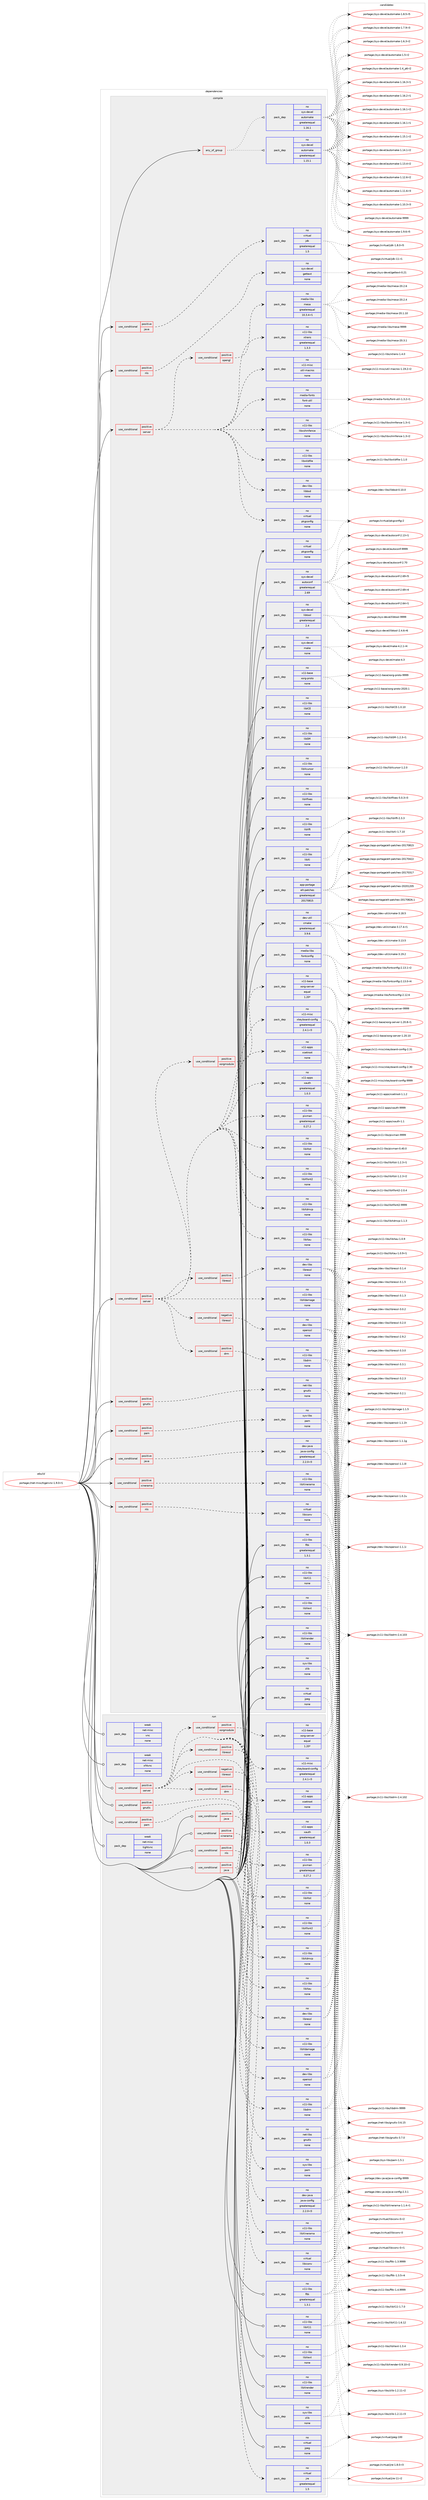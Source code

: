 digraph prolog {

# *************
# Graph options
# *************

newrank=true;
concentrate=true;
compound=true;
graph [rankdir=LR,fontname=Helvetica,fontsize=10,ranksep=1.5];#, ranksep=2.5, nodesep=0.2];
edge  [arrowhead=vee];
node  [fontname=Helvetica,fontsize=10];

# **********
# The ebuild
# **********

subgraph cluster_leftcol {
color=gray;
rank=same;
label=<<i>ebuild</i>>;
id [label="portage://net-misc/tigervnc-1.9.0-r1", color=red, width=4, href="../net-misc/tigervnc-1.9.0-r1.svg"];
}

# ****************
# The dependencies
# ****************

subgraph cluster_midcol {
color=gray;
label=<<i>dependencies</i>>;
subgraph cluster_compile {
fillcolor="#eeeeee";
style=filled;
label=<<i>compile</i>>;
subgraph any84 {
dependency7535 [label=<<TABLE BORDER="0" CELLBORDER="1" CELLSPACING="0" CELLPADDING="4"><TR><TD CELLPADDING="10">any_of_group</TD></TR></TABLE>>, shape=none, color=red];subgraph pack5490 {
dependency7536 [label=<<TABLE BORDER="0" CELLBORDER="1" CELLSPACING="0" CELLPADDING="4" WIDTH="220"><TR><TD ROWSPAN="6" CELLPADDING="30">pack_dep</TD></TR><TR><TD WIDTH="110">no</TD></TR><TR><TD>sys-devel</TD></TR><TR><TD>automake</TD></TR><TR><TD>greaterequal</TD></TR><TR><TD>1.16.1</TD></TR></TABLE>>, shape=none, color=blue];
}
dependency7535:e -> dependency7536:w [weight=20,style="dotted",arrowhead="oinv"];
subgraph pack5491 {
dependency7537 [label=<<TABLE BORDER="0" CELLBORDER="1" CELLSPACING="0" CELLPADDING="4" WIDTH="220"><TR><TD ROWSPAN="6" CELLPADDING="30">pack_dep</TD></TR><TR><TD WIDTH="110">no</TD></TR><TR><TD>sys-devel</TD></TR><TR><TD>automake</TD></TR><TR><TD>greaterequal</TD></TR><TR><TD>1.15.1</TD></TR></TABLE>>, shape=none, color=blue];
}
dependency7535:e -> dependency7537:w [weight=20,style="dotted",arrowhead="oinv"];
}
id:e -> dependency7535:w [weight=20,style="solid",arrowhead="vee"];
subgraph cond1953 {
dependency7538 [label=<<TABLE BORDER="0" CELLBORDER="1" CELLSPACING="0" CELLPADDING="4"><TR><TD ROWSPAN="3" CELLPADDING="10">use_conditional</TD></TR><TR><TD>positive</TD></TR><TR><TD>gnutls</TD></TR></TABLE>>, shape=none, color=red];
subgraph pack5492 {
dependency7539 [label=<<TABLE BORDER="0" CELLBORDER="1" CELLSPACING="0" CELLPADDING="4" WIDTH="220"><TR><TD ROWSPAN="6" CELLPADDING="30">pack_dep</TD></TR><TR><TD WIDTH="110">no</TD></TR><TR><TD>net-libs</TD></TR><TR><TD>gnutls</TD></TR><TR><TD>none</TD></TR><TR><TD></TD></TR></TABLE>>, shape=none, color=blue];
}
dependency7538:e -> dependency7539:w [weight=20,style="dashed",arrowhead="vee"];
}
id:e -> dependency7538:w [weight=20,style="solid",arrowhead="vee"];
subgraph cond1954 {
dependency7540 [label=<<TABLE BORDER="0" CELLBORDER="1" CELLSPACING="0" CELLPADDING="4"><TR><TD ROWSPAN="3" CELLPADDING="10">use_conditional</TD></TR><TR><TD>positive</TD></TR><TR><TD>java</TD></TR></TABLE>>, shape=none, color=red];
subgraph pack5493 {
dependency7541 [label=<<TABLE BORDER="0" CELLBORDER="1" CELLSPACING="0" CELLPADDING="4" WIDTH="220"><TR><TD ROWSPAN="6" CELLPADDING="30">pack_dep</TD></TR><TR><TD WIDTH="110">no</TD></TR><TR><TD>dev-java</TD></TR><TR><TD>java-config</TD></TR><TR><TD>greaterequal</TD></TR><TR><TD>2.2.0-r3</TD></TR></TABLE>>, shape=none, color=blue];
}
dependency7540:e -> dependency7541:w [weight=20,style="dashed",arrowhead="vee"];
}
id:e -> dependency7540:w [weight=20,style="solid",arrowhead="vee"];
subgraph cond1955 {
dependency7542 [label=<<TABLE BORDER="0" CELLBORDER="1" CELLSPACING="0" CELLPADDING="4"><TR><TD ROWSPAN="3" CELLPADDING="10">use_conditional</TD></TR><TR><TD>positive</TD></TR><TR><TD>java</TD></TR></TABLE>>, shape=none, color=red];
subgraph pack5494 {
dependency7543 [label=<<TABLE BORDER="0" CELLBORDER="1" CELLSPACING="0" CELLPADDING="4" WIDTH="220"><TR><TD ROWSPAN="6" CELLPADDING="30">pack_dep</TD></TR><TR><TD WIDTH="110">no</TD></TR><TR><TD>virtual</TD></TR><TR><TD>jdk</TD></TR><TR><TD>greaterequal</TD></TR><TR><TD>1.5</TD></TR></TABLE>>, shape=none, color=blue];
}
dependency7542:e -> dependency7543:w [weight=20,style="dashed",arrowhead="vee"];
}
id:e -> dependency7542:w [weight=20,style="solid",arrowhead="vee"];
subgraph cond1956 {
dependency7544 [label=<<TABLE BORDER="0" CELLBORDER="1" CELLSPACING="0" CELLPADDING="4"><TR><TD ROWSPAN="3" CELLPADDING="10">use_conditional</TD></TR><TR><TD>positive</TD></TR><TR><TD>nls</TD></TR></TABLE>>, shape=none, color=red];
subgraph pack5495 {
dependency7545 [label=<<TABLE BORDER="0" CELLBORDER="1" CELLSPACING="0" CELLPADDING="4" WIDTH="220"><TR><TD ROWSPAN="6" CELLPADDING="30">pack_dep</TD></TR><TR><TD WIDTH="110">no</TD></TR><TR><TD>sys-devel</TD></TR><TR><TD>gettext</TD></TR><TR><TD>none</TD></TR><TR><TD></TD></TR></TABLE>>, shape=none, color=blue];
}
dependency7544:e -> dependency7545:w [weight=20,style="dashed",arrowhead="vee"];
}
id:e -> dependency7544:w [weight=20,style="solid",arrowhead="vee"];
subgraph cond1957 {
dependency7546 [label=<<TABLE BORDER="0" CELLBORDER="1" CELLSPACING="0" CELLPADDING="4"><TR><TD ROWSPAN="3" CELLPADDING="10">use_conditional</TD></TR><TR><TD>positive</TD></TR><TR><TD>nls</TD></TR></TABLE>>, shape=none, color=red];
subgraph pack5496 {
dependency7547 [label=<<TABLE BORDER="0" CELLBORDER="1" CELLSPACING="0" CELLPADDING="4" WIDTH="220"><TR><TD ROWSPAN="6" CELLPADDING="30">pack_dep</TD></TR><TR><TD WIDTH="110">no</TD></TR><TR><TD>virtual</TD></TR><TR><TD>libiconv</TD></TR><TR><TD>none</TD></TR><TR><TD></TD></TR></TABLE>>, shape=none, color=blue];
}
dependency7546:e -> dependency7547:w [weight=20,style="dashed",arrowhead="vee"];
}
id:e -> dependency7546:w [weight=20,style="solid",arrowhead="vee"];
subgraph cond1958 {
dependency7548 [label=<<TABLE BORDER="0" CELLBORDER="1" CELLSPACING="0" CELLPADDING="4"><TR><TD ROWSPAN="3" CELLPADDING="10">use_conditional</TD></TR><TR><TD>positive</TD></TR><TR><TD>pam</TD></TR></TABLE>>, shape=none, color=red];
subgraph pack5497 {
dependency7549 [label=<<TABLE BORDER="0" CELLBORDER="1" CELLSPACING="0" CELLPADDING="4" WIDTH="220"><TR><TD ROWSPAN="6" CELLPADDING="30">pack_dep</TD></TR><TR><TD WIDTH="110">no</TD></TR><TR><TD>sys-libs</TD></TR><TR><TD>pam</TD></TR><TR><TD>none</TD></TR><TR><TD></TD></TR></TABLE>>, shape=none, color=blue];
}
dependency7548:e -> dependency7549:w [weight=20,style="dashed",arrowhead="vee"];
}
id:e -> dependency7548:w [weight=20,style="solid",arrowhead="vee"];
subgraph cond1959 {
dependency7550 [label=<<TABLE BORDER="0" CELLBORDER="1" CELLSPACING="0" CELLPADDING="4"><TR><TD ROWSPAN="3" CELLPADDING="10">use_conditional</TD></TR><TR><TD>positive</TD></TR><TR><TD>server</TD></TR></TABLE>>, shape=none, color=red];
subgraph pack5498 {
dependency7551 [label=<<TABLE BORDER="0" CELLBORDER="1" CELLSPACING="0" CELLPADDING="4" WIDTH="220"><TR><TD ROWSPAN="6" CELLPADDING="30">pack_dep</TD></TR><TR><TD WIDTH="110">no</TD></TR><TR><TD>dev-libs</TD></TR><TR><TD>libbsd</TD></TR><TR><TD>none</TD></TR><TR><TD></TD></TR></TABLE>>, shape=none, color=blue];
}
dependency7550:e -> dependency7551:w [weight=20,style="dashed",arrowhead="vee"];
subgraph pack5499 {
dependency7552 [label=<<TABLE BORDER="0" CELLBORDER="1" CELLSPACING="0" CELLPADDING="4" WIDTH="220"><TR><TD ROWSPAN="6" CELLPADDING="30">pack_dep</TD></TR><TR><TD WIDTH="110">no</TD></TR><TR><TD>x11-libs</TD></TR><TR><TD>libxkbfile</TD></TR><TR><TD>none</TD></TR><TR><TD></TD></TR></TABLE>>, shape=none, color=blue];
}
dependency7550:e -> dependency7552:w [weight=20,style="dashed",arrowhead="vee"];
subgraph pack5500 {
dependency7553 [label=<<TABLE BORDER="0" CELLBORDER="1" CELLSPACING="0" CELLPADDING="4" WIDTH="220"><TR><TD ROWSPAN="6" CELLPADDING="30">pack_dep</TD></TR><TR><TD WIDTH="110">no</TD></TR><TR><TD>x11-libs</TD></TR><TR><TD>libxshmfence</TD></TR><TR><TD>none</TD></TR><TR><TD></TD></TR></TABLE>>, shape=none, color=blue];
}
dependency7550:e -> dependency7553:w [weight=20,style="dashed",arrowhead="vee"];
subgraph pack5501 {
dependency7554 [label=<<TABLE BORDER="0" CELLBORDER="1" CELLSPACING="0" CELLPADDING="4" WIDTH="220"><TR><TD ROWSPAN="6" CELLPADDING="30">pack_dep</TD></TR><TR><TD WIDTH="110">no</TD></TR><TR><TD>virtual</TD></TR><TR><TD>pkgconfig</TD></TR><TR><TD>none</TD></TR><TR><TD></TD></TR></TABLE>>, shape=none, color=blue];
}
dependency7550:e -> dependency7554:w [weight=20,style="dashed",arrowhead="vee"];
subgraph pack5502 {
dependency7555 [label=<<TABLE BORDER="0" CELLBORDER="1" CELLSPACING="0" CELLPADDING="4" WIDTH="220"><TR><TD ROWSPAN="6" CELLPADDING="30">pack_dep</TD></TR><TR><TD WIDTH="110">no</TD></TR><TR><TD>media-fonts</TD></TR><TR><TD>font-util</TD></TR><TR><TD>none</TD></TR><TR><TD></TD></TR></TABLE>>, shape=none, color=blue];
}
dependency7550:e -> dependency7555:w [weight=20,style="dashed",arrowhead="vee"];
subgraph pack5503 {
dependency7556 [label=<<TABLE BORDER="0" CELLBORDER="1" CELLSPACING="0" CELLPADDING="4" WIDTH="220"><TR><TD ROWSPAN="6" CELLPADDING="30">pack_dep</TD></TR><TR><TD WIDTH="110">no</TD></TR><TR><TD>x11-misc</TD></TR><TR><TD>util-macros</TD></TR><TR><TD>none</TD></TR><TR><TD></TD></TR></TABLE>>, shape=none, color=blue];
}
dependency7550:e -> dependency7556:w [weight=20,style="dashed",arrowhead="vee"];
subgraph pack5504 {
dependency7557 [label=<<TABLE BORDER="0" CELLBORDER="1" CELLSPACING="0" CELLPADDING="4" WIDTH="220"><TR><TD ROWSPAN="6" CELLPADDING="30">pack_dep</TD></TR><TR><TD WIDTH="110">no</TD></TR><TR><TD>x11-libs</TD></TR><TR><TD>xtrans</TD></TR><TR><TD>greaterequal</TD></TR><TR><TD>1.3.3</TD></TR></TABLE>>, shape=none, color=blue];
}
dependency7550:e -> dependency7557:w [weight=20,style="dashed",arrowhead="vee"];
subgraph cond1960 {
dependency7558 [label=<<TABLE BORDER="0" CELLBORDER="1" CELLSPACING="0" CELLPADDING="4"><TR><TD ROWSPAN="3" CELLPADDING="10">use_conditional</TD></TR><TR><TD>positive</TD></TR><TR><TD>opengl</TD></TR></TABLE>>, shape=none, color=red];
subgraph pack5505 {
dependency7559 [label=<<TABLE BORDER="0" CELLBORDER="1" CELLSPACING="0" CELLPADDING="4" WIDTH="220"><TR><TD ROWSPAN="6" CELLPADDING="30">pack_dep</TD></TR><TR><TD WIDTH="110">no</TD></TR><TR><TD>media-libs</TD></TR><TR><TD>mesa</TD></TR><TR><TD>greaterequal</TD></TR><TR><TD>10.3.4-r1</TD></TR></TABLE>>, shape=none, color=blue];
}
dependency7558:e -> dependency7559:w [weight=20,style="dashed",arrowhead="vee"];
}
dependency7550:e -> dependency7558:w [weight=20,style="dashed",arrowhead="vee"];
}
id:e -> dependency7550:w [weight=20,style="solid",arrowhead="vee"];
subgraph cond1961 {
dependency7560 [label=<<TABLE BORDER="0" CELLBORDER="1" CELLSPACING="0" CELLPADDING="4"><TR><TD ROWSPAN="3" CELLPADDING="10">use_conditional</TD></TR><TR><TD>positive</TD></TR><TR><TD>server</TD></TR></TABLE>>, shape=none, color=red];
subgraph pack5506 {
dependency7561 [label=<<TABLE BORDER="0" CELLBORDER="1" CELLSPACING="0" CELLPADDING="4" WIDTH="220"><TR><TD ROWSPAN="6" CELLPADDING="30">pack_dep</TD></TR><TR><TD WIDTH="110">no</TD></TR><TR><TD>x11-libs</TD></TR><TR><TD>libXau</TD></TR><TR><TD>none</TD></TR><TR><TD></TD></TR></TABLE>>, shape=none, color=blue];
}
dependency7560:e -> dependency7561:w [weight=20,style="dashed",arrowhead="vee"];
subgraph pack5507 {
dependency7562 [label=<<TABLE BORDER="0" CELLBORDER="1" CELLSPACING="0" CELLPADDING="4" WIDTH="220"><TR><TD ROWSPAN="6" CELLPADDING="30">pack_dep</TD></TR><TR><TD WIDTH="110">no</TD></TR><TR><TD>x11-libs</TD></TR><TR><TD>libXdamage</TD></TR><TR><TD>none</TD></TR><TR><TD></TD></TR></TABLE>>, shape=none, color=blue];
}
dependency7560:e -> dependency7562:w [weight=20,style="dashed",arrowhead="vee"];
subgraph pack5508 {
dependency7563 [label=<<TABLE BORDER="0" CELLBORDER="1" CELLSPACING="0" CELLPADDING="4" WIDTH="220"><TR><TD ROWSPAN="6" CELLPADDING="30">pack_dep</TD></TR><TR><TD WIDTH="110">no</TD></TR><TR><TD>x11-libs</TD></TR><TR><TD>libXdmcp</TD></TR><TR><TD>none</TD></TR><TR><TD></TD></TR></TABLE>>, shape=none, color=blue];
}
dependency7560:e -> dependency7563:w [weight=20,style="dashed",arrowhead="vee"];
subgraph pack5509 {
dependency7564 [label=<<TABLE BORDER="0" CELLBORDER="1" CELLSPACING="0" CELLPADDING="4" WIDTH="220"><TR><TD ROWSPAN="6" CELLPADDING="30">pack_dep</TD></TR><TR><TD WIDTH="110">no</TD></TR><TR><TD>x11-libs</TD></TR><TR><TD>libXfont2</TD></TR><TR><TD>none</TD></TR><TR><TD></TD></TR></TABLE>>, shape=none, color=blue];
}
dependency7560:e -> dependency7564:w [weight=20,style="dashed",arrowhead="vee"];
subgraph pack5510 {
dependency7565 [label=<<TABLE BORDER="0" CELLBORDER="1" CELLSPACING="0" CELLPADDING="4" WIDTH="220"><TR><TD ROWSPAN="6" CELLPADDING="30">pack_dep</TD></TR><TR><TD WIDTH="110">no</TD></TR><TR><TD>x11-libs</TD></TR><TR><TD>libXtst</TD></TR><TR><TD>none</TD></TR><TR><TD></TD></TR></TABLE>>, shape=none, color=blue];
}
dependency7560:e -> dependency7565:w [weight=20,style="dashed",arrowhead="vee"];
subgraph pack5511 {
dependency7566 [label=<<TABLE BORDER="0" CELLBORDER="1" CELLSPACING="0" CELLPADDING="4" WIDTH="220"><TR><TD ROWSPAN="6" CELLPADDING="30">pack_dep</TD></TR><TR><TD WIDTH="110">no</TD></TR><TR><TD>x11-libs</TD></TR><TR><TD>pixman</TD></TR><TR><TD>greaterequal</TD></TR><TR><TD>0.27.2</TD></TR></TABLE>>, shape=none, color=blue];
}
dependency7560:e -> dependency7566:w [weight=20,style="dashed",arrowhead="vee"];
subgraph pack5512 {
dependency7567 [label=<<TABLE BORDER="0" CELLBORDER="1" CELLSPACING="0" CELLPADDING="4" WIDTH="220"><TR><TD ROWSPAN="6" CELLPADDING="30">pack_dep</TD></TR><TR><TD WIDTH="110">no</TD></TR><TR><TD>x11-apps</TD></TR><TR><TD>xauth</TD></TR><TR><TD>greaterequal</TD></TR><TR><TD>1.0.3</TD></TR></TABLE>>, shape=none, color=blue];
}
dependency7560:e -> dependency7567:w [weight=20,style="dashed",arrowhead="vee"];
subgraph pack5513 {
dependency7568 [label=<<TABLE BORDER="0" CELLBORDER="1" CELLSPACING="0" CELLPADDING="4" WIDTH="220"><TR><TD ROWSPAN="6" CELLPADDING="30">pack_dep</TD></TR><TR><TD WIDTH="110">no</TD></TR><TR><TD>x11-apps</TD></TR><TR><TD>xsetroot</TD></TR><TR><TD>none</TD></TR><TR><TD></TD></TR></TABLE>>, shape=none, color=blue];
}
dependency7560:e -> dependency7568:w [weight=20,style="dashed",arrowhead="vee"];
subgraph pack5514 {
dependency7569 [label=<<TABLE BORDER="0" CELLBORDER="1" CELLSPACING="0" CELLPADDING="4" WIDTH="220"><TR><TD ROWSPAN="6" CELLPADDING="30">pack_dep</TD></TR><TR><TD WIDTH="110">no</TD></TR><TR><TD>x11-misc</TD></TR><TR><TD>xkeyboard-config</TD></TR><TR><TD>greaterequal</TD></TR><TR><TD>2.4.1-r3</TD></TR></TABLE>>, shape=none, color=blue];
}
dependency7560:e -> dependency7569:w [weight=20,style="dashed",arrowhead="vee"];
subgraph cond1962 {
dependency7570 [label=<<TABLE BORDER="0" CELLBORDER="1" CELLSPACING="0" CELLPADDING="4"><TR><TD ROWSPAN="3" CELLPADDING="10">use_conditional</TD></TR><TR><TD>positive</TD></TR><TR><TD>xorgmodule</TD></TR></TABLE>>, shape=none, color=red];
subgraph pack5515 {
dependency7571 [label=<<TABLE BORDER="0" CELLBORDER="1" CELLSPACING="0" CELLPADDING="4" WIDTH="220"><TR><TD ROWSPAN="6" CELLPADDING="30">pack_dep</TD></TR><TR><TD WIDTH="110">no</TD></TR><TR><TD>x11-base</TD></TR><TR><TD>xorg-server</TD></TR><TR><TD>equal</TD></TR><TR><TD>1.20*</TD></TR></TABLE>>, shape=none, color=blue];
}
dependency7570:e -> dependency7571:w [weight=20,style="dashed",arrowhead="vee"];
}
dependency7560:e -> dependency7570:w [weight=20,style="dashed",arrowhead="vee"];
subgraph cond1963 {
dependency7572 [label=<<TABLE BORDER="0" CELLBORDER="1" CELLSPACING="0" CELLPADDING="4"><TR><TD ROWSPAN="3" CELLPADDING="10">use_conditional</TD></TR><TR><TD>positive</TD></TR><TR><TD>drm</TD></TR></TABLE>>, shape=none, color=red];
subgraph pack5516 {
dependency7573 [label=<<TABLE BORDER="0" CELLBORDER="1" CELLSPACING="0" CELLPADDING="4" WIDTH="220"><TR><TD ROWSPAN="6" CELLPADDING="30">pack_dep</TD></TR><TR><TD WIDTH="110">no</TD></TR><TR><TD>x11-libs</TD></TR><TR><TD>libdrm</TD></TR><TR><TD>none</TD></TR><TR><TD></TD></TR></TABLE>>, shape=none, color=blue];
}
dependency7572:e -> dependency7573:w [weight=20,style="dashed",arrowhead="vee"];
}
dependency7560:e -> dependency7572:w [weight=20,style="dashed",arrowhead="vee"];
subgraph cond1964 {
dependency7574 [label=<<TABLE BORDER="0" CELLBORDER="1" CELLSPACING="0" CELLPADDING="4"><TR><TD ROWSPAN="3" CELLPADDING="10">use_conditional</TD></TR><TR><TD>negative</TD></TR><TR><TD>libressl</TD></TR></TABLE>>, shape=none, color=red];
subgraph pack5517 {
dependency7575 [label=<<TABLE BORDER="0" CELLBORDER="1" CELLSPACING="0" CELLPADDING="4" WIDTH="220"><TR><TD ROWSPAN="6" CELLPADDING="30">pack_dep</TD></TR><TR><TD WIDTH="110">no</TD></TR><TR><TD>dev-libs</TD></TR><TR><TD>openssl</TD></TR><TR><TD>none</TD></TR><TR><TD></TD></TR></TABLE>>, shape=none, color=blue];
}
dependency7574:e -> dependency7575:w [weight=20,style="dashed",arrowhead="vee"];
}
dependency7560:e -> dependency7574:w [weight=20,style="dashed",arrowhead="vee"];
subgraph cond1965 {
dependency7576 [label=<<TABLE BORDER="0" CELLBORDER="1" CELLSPACING="0" CELLPADDING="4"><TR><TD ROWSPAN="3" CELLPADDING="10">use_conditional</TD></TR><TR><TD>positive</TD></TR><TR><TD>libressl</TD></TR></TABLE>>, shape=none, color=red];
subgraph pack5518 {
dependency7577 [label=<<TABLE BORDER="0" CELLBORDER="1" CELLSPACING="0" CELLPADDING="4" WIDTH="220"><TR><TD ROWSPAN="6" CELLPADDING="30">pack_dep</TD></TR><TR><TD WIDTH="110">no</TD></TR><TR><TD>dev-libs</TD></TR><TR><TD>libressl</TD></TR><TR><TD>none</TD></TR><TR><TD></TD></TR></TABLE>>, shape=none, color=blue];
}
dependency7576:e -> dependency7577:w [weight=20,style="dashed",arrowhead="vee"];
}
dependency7560:e -> dependency7576:w [weight=20,style="dashed",arrowhead="vee"];
}
id:e -> dependency7560:w [weight=20,style="solid",arrowhead="vee"];
subgraph cond1966 {
dependency7578 [label=<<TABLE BORDER="0" CELLBORDER="1" CELLSPACING="0" CELLPADDING="4"><TR><TD ROWSPAN="3" CELLPADDING="10">use_conditional</TD></TR><TR><TD>positive</TD></TR><TR><TD>xinerama</TD></TR></TABLE>>, shape=none, color=red];
subgraph pack5519 {
dependency7579 [label=<<TABLE BORDER="0" CELLBORDER="1" CELLSPACING="0" CELLPADDING="4" WIDTH="220"><TR><TD ROWSPAN="6" CELLPADDING="30">pack_dep</TD></TR><TR><TD WIDTH="110">no</TD></TR><TR><TD>x11-libs</TD></TR><TR><TD>libXinerama</TD></TR><TR><TD>none</TD></TR><TR><TD></TD></TR></TABLE>>, shape=none, color=blue];
}
dependency7578:e -> dependency7579:w [weight=20,style="dashed",arrowhead="vee"];
}
id:e -> dependency7578:w [weight=20,style="solid",arrowhead="vee"];
subgraph pack5520 {
dependency7580 [label=<<TABLE BORDER="0" CELLBORDER="1" CELLSPACING="0" CELLPADDING="4" WIDTH="220"><TR><TD ROWSPAN="6" CELLPADDING="30">pack_dep</TD></TR><TR><TD WIDTH="110">no</TD></TR><TR><TD>app-portage</TD></TR><TR><TD>elt-patches</TD></TR><TR><TD>greaterequal</TD></TR><TR><TD>20170815</TD></TR></TABLE>>, shape=none, color=blue];
}
id:e -> dependency7580:w [weight=20,style="solid",arrowhead="vee"];
subgraph pack5521 {
dependency7581 [label=<<TABLE BORDER="0" CELLBORDER="1" CELLSPACING="0" CELLPADDING="4" WIDTH="220"><TR><TD ROWSPAN="6" CELLPADDING="30">pack_dep</TD></TR><TR><TD WIDTH="110">no</TD></TR><TR><TD>dev-util</TD></TR><TR><TD>cmake</TD></TR><TR><TD>greaterequal</TD></TR><TR><TD>3.9.6</TD></TR></TABLE>>, shape=none, color=blue];
}
id:e -> dependency7581:w [weight=20,style="solid",arrowhead="vee"];
subgraph pack5522 {
dependency7582 [label=<<TABLE BORDER="0" CELLBORDER="1" CELLSPACING="0" CELLPADDING="4" WIDTH="220"><TR><TD ROWSPAN="6" CELLPADDING="30">pack_dep</TD></TR><TR><TD WIDTH="110">no</TD></TR><TR><TD>media-libs</TD></TR><TR><TD>fontconfig</TD></TR><TR><TD>none</TD></TR><TR><TD></TD></TR></TABLE>>, shape=none, color=blue];
}
id:e -> dependency7582:w [weight=20,style="solid",arrowhead="vee"];
subgraph pack5523 {
dependency7583 [label=<<TABLE BORDER="0" CELLBORDER="1" CELLSPACING="0" CELLPADDING="4" WIDTH="220"><TR><TD ROWSPAN="6" CELLPADDING="30">pack_dep</TD></TR><TR><TD WIDTH="110">no</TD></TR><TR><TD>sys-devel</TD></TR><TR><TD>autoconf</TD></TR><TR><TD>greaterequal</TD></TR><TR><TD>2.69</TD></TR></TABLE>>, shape=none, color=blue];
}
id:e -> dependency7583:w [weight=20,style="solid",arrowhead="vee"];
subgraph pack5524 {
dependency7584 [label=<<TABLE BORDER="0" CELLBORDER="1" CELLSPACING="0" CELLPADDING="4" WIDTH="220"><TR><TD ROWSPAN="6" CELLPADDING="30">pack_dep</TD></TR><TR><TD WIDTH="110">no</TD></TR><TR><TD>sys-devel</TD></TR><TR><TD>libtool</TD></TR><TR><TD>greaterequal</TD></TR><TR><TD>2.4</TD></TR></TABLE>>, shape=none, color=blue];
}
id:e -> dependency7584:w [weight=20,style="solid",arrowhead="vee"];
subgraph pack5525 {
dependency7585 [label=<<TABLE BORDER="0" CELLBORDER="1" CELLSPACING="0" CELLPADDING="4" WIDTH="220"><TR><TD ROWSPAN="6" CELLPADDING="30">pack_dep</TD></TR><TR><TD WIDTH="110">no</TD></TR><TR><TD>sys-devel</TD></TR><TR><TD>make</TD></TR><TR><TD>none</TD></TR><TR><TD></TD></TR></TABLE>>, shape=none, color=blue];
}
id:e -> dependency7585:w [weight=20,style="solid",arrowhead="vee"];
subgraph pack5526 {
dependency7586 [label=<<TABLE BORDER="0" CELLBORDER="1" CELLSPACING="0" CELLPADDING="4" WIDTH="220"><TR><TD ROWSPAN="6" CELLPADDING="30">pack_dep</TD></TR><TR><TD WIDTH="110">no</TD></TR><TR><TD>sys-libs</TD></TR><TR><TD>zlib</TD></TR><TR><TD>none</TD></TR><TR><TD></TD></TR></TABLE>>, shape=none, color=blue];
}
id:e -> dependency7586:w [weight=20,style="solid",arrowhead="vee"];
subgraph pack5527 {
dependency7587 [label=<<TABLE BORDER="0" CELLBORDER="1" CELLSPACING="0" CELLPADDING="4" WIDTH="220"><TR><TD ROWSPAN="6" CELLPADDING="30">pack_dep</TD></TR><TR><TD WIDTH="110">no</TD></TR><TR><TD>virtual</TD></TR><TR><TD>jpeg</TD></TR><TR><TD>none</TD></TR><TR><TD></TD></TR></TABLE>>, shape=none, color=blue];
}
id:e -> dependency7587:w [weight=20,style="solid",arrowhead="vee"];
subgraph pack5528 {
dependency7588 [label=<<TABLE BORDER="0" CELLBORDER="1" CELLSPACING="0" CELLPADDING="4" WIDTH="220"><TR><TD ROWSPAN="6" CELLPADDING="30">pack_dep</TD></TR><TR><TD WIDTH="110">no</TD></TR><TR><TD>virtual</TD></TR><TR><TD>pkgconfig</TD></TR><TR><TD>none</TD></TR><TR><TD></TD></TR></TABLE>>, shape=none, color=blue];
}
id:e -> dependency7588:w [weight=20,style="solid",arrowhead="vee"];
subgraph pack5529 {
dependency7589 [label=<<TABLE BORDER="0" CELLBORDER="1" CELLSPACING="0" CELLPADDING="4" WIDTH="220"><TR><TD ROWSPAN="6" CELLPADDING="30">pack_dep</TD></TR><TR><TD WIDTH="110">no</TD></TR><TR><TD>x11-base</TD></TR><TR><TD>xorg-proto</TD></TR><TR><TD>none</TD></TR><TR><TD></TD></TR></TABLE>>, shape=none, color=blue];
}
id:e -> dependency7589:w [weight=20,style="solid",arrowhead="vee"];
subgraph pack5530 {
dependency7590 [label=<<TABLE BORDER="0" CELLBORDER="1" CELLSPACING="0" CELLPADDING="4" WIDTH="220"><TR><TD ROWSPAN="6" CELLPADDING="30">pack_dep</TD></TR><TR><TD WIDTH="110">no</TD></TR><TR><TD>x11-libs</TD></TR><TR><TD>fltk</TD></TR><TR><TD>greaterequal</TD></TR><TR><TD>1.3.1</TD></TR></TABLE>>, shape=none, color=blue];
}
id:e -> dependency7590:w [weight=20,style="solid",arrowhead="vee"];
subgraph pack5531 {
dependency7591 [label=<<TABLE BORDER="0" CELLBORDER="1" CELLSPACING="0" CELLPADDING="4" WIDTH="220"><TR><TD ROWSPAN="6" CELLPADDING="30">pack_dep</TD></TR><TR><TD WIDTH="110">no</TD></TR><TR><TD>x11-libs</TD></TR><TR><TD>libICE</TD></TR><TR><TD>none</TD></TR><TR><TD></TD></TR></TABLE>>, shape=none, color=blue];
}
id:e -> dependency7591:w [weight=20,style="solid",arrowhead="vee"];
subgraph pack5532 {
dependency7592 [label=<<TABLE BORDER="0" CELLBORDER="1" CELLSPACING="0" CELLPADDING="4" WIDTH="220"><TR><TD ROWSPAN="6" CELLPADDING="30">pack_dep</TD></TR><TR><TD WIDTH="110">no</TD></TR><TR><TD>x11-libs</TD></TR><TR><TD>libSM</TD></TR><TR><TD>none</TD></TR><TR><TD></TD></TR></TABLE>>, shape=none, color=blue];
}
id:e -> dependency7592:w [weight=20,style="solid",arrowhead="vee"];
subgraph pack5533 {
dependency7593 [label=<<TABLE BORDER="0" CELLBORDER="1" CELLSPACING="0" CELLPADDING="4" WIDTH="220"><TR><TD ROWSPAN="6" CELLPADDING="30">pack_dep</TD></TR><TR><TD WIDTH="110">no</TD></TR><TR><TD>x11-libs</TD></TR><TR><TD>libX11</TD></TR><TR><TD>none</TD></TR><TR><TD></TD></TR></TABLE>>, shape=none, color=blue];
}
id:e -> dependency7593:w [weight=20,style="solid",arrowhead="vee"];
subgraph pack5534 {
dependency7594 [label=<<TABLE BORDER="0" CELLBORDER="1" CELLSPACING="0" CELLPADDING="4" WIDTH="220"><TR><TD ROWSPAN="6" CELLPADDING="30">pack_dep</TD></TR><TR><TD WIDTH="110">no</TD></TR><TR><TD>x11-libs</TD></TR><TR><TD>libXcursor</TD></TR><TR><TD>none</TD></TR><TR><TD></TD></TR></TABLE>>, shape=none, color=blue];
}
id:e -> dependency7594:w [weight=20,style="solid",arrowhead="vee"];
subgraph pack5535 {
dependency7595 [label=<<TABLE BORDER="0" CELLBORDER="1" CELLSPACING="0" CELLPADDING="4" WIDTH="220"><TR><TD ROWSPAN="6" CELLPADDING="30">pack_dep</TD></TR><TR><TD WIDTH="110">no</TD></TR><TR><TD>x11-libs</TD></TR><TR><TD>libXext</TD></TR><TR><TD>none</TD></TR><TR><TD></TD></TR></TABLE>>, shape=none, color=blue];
}
id:e -> dependency7595:w [weight=20,style="solid",arrowhead="vee"];
subgraph pack5536 {
dependency7596 [label=<<TABLE BORDER="0" CELLBORDER="1" CELLSPACING="0" CELLPADDING="4" WIDTH="220"><TR><TD ROWSPAN="6" CELLPADDING="30">pack_dep</TD></TR><TR><TD WIDTH="110">no</TD></TR><TR><TD>x11-libs</TD></TR><TR><TD>libXfixes</TD></TR><TR><TD>none</TD></TR><TR><TD></TD></TR></TABLE>>, shape=none, color=blue];
}
id:e -> dependency7596:w [weight=20,style="solid",arrowhead="vee"];
subgraph pack5537 {
dependency7597 [label=<<TABLE BORDER="0" CELLBORDER="1" CELLSPACING="0" CELLPADDING="4" WIDTH="220"><TR><TD ROWSPAN="6" CELLPADDING="30">pack_dep</TD></TR><TR><TD WIDTH="110">no</TD></TR><TR><TD>x11-libs</TD></TR><TR><TD>libXft</TD></TR><TR><TD>none</TD></TR><TR><TD></TD></TR></TABLE>>, shape=none, color=blue];
}
id:e -> dependency7597:w [weight=20,style="solid",arrowhead="vee"];
subgraph pack5538 {
dependency7598 [label=<<TABLE BORDER="0" CELLBORDER="1" CELLSPACING="0" CELLPADDING="4" WIDTH="220"><TR><TD ROWSPAN="6" CELLPADDING="30">pack_dep</TD></TR><TR><TD WIDTH="110">no</TD></TR><TR><TD>x11-libs</TD></TR><TR><TD>libXi</TD></TR><TR><TD>none</TD></TR><TR><TD></TD></TR></TABLE>>, shape=none, color=blue];
}
id:e -> dependency7598:w [weight=20,style="solid",arrowhead="vee"];
subgraph pack5539 {
dependency7599 [label=<<TABLE BORDER="0" CELLBORDER="1" CELLSPACING="0" CELLPADDING="4" WIDTH="220"><TR><TD ROWSPAN="6" CELLPADDING="30">pack_dep</TD></TR><TR><TD WIDTH="110">no</TD></TR><TR><TD>x11-libs</TD></TR><TR><TD>libXrender</TD></TR><TR><TD>none</TD></TR><TR><TD></TD></TR></TABLE>>, shape=none, color=blue];
}
id:e -> dependency7599:w [weight=20,style="solid",arrowhead="vee"];
}
subgraph cluster_compileandrun {
fillcolor="#eeeeee";
style=filled;
label=<<i>compile and run</i>>;
}
subgraph cluster_run {
fillcolor="#eeeeee";
style=filled;
label=<<i>run</i>>;
subgraph cond1967 {
dependency7600 [label=<<TABLE BORDER="0" CELLBORDER="1" CELLSPACING="0" CELLPADDING="4"><TR><TD ROWSPAN="3" CELLPADDING="10">use_conditional</TD></TR><TR><TD>positive</TD></TR><TR><TD>gnutls</TD></TR></TABLE>>, shape=none, color=red];
subgraph pack5540 {
dependency7601 [label=<<TABLE BORDER="0" CELLBORDER="1" CELLSPACING="0" CELLPADDING="4" WIDTH="220"><TR><TD ROWSPAN="6" CELLPADDING="30">pack_dep</TD></TR><TR><TD WIDTH="110">no</TD></TR><TR><TD>net-libs</TD></TR><TR><TD>gnutls</TD></TR><TR><TD>none</TD></TR><TR><TD></TD></TR></TABLE>>, shape=none, color=blue];
}
dependency7600:e -> dependency7601:w [weight=20,style="dashed",arrowhead="vee"];
}
id:e -> dependency7600:w [weight=20,style="solid",arrowhead="odot"];
subgraph cond1968 {
dependency7602 [label=<<TABLE BORDER="0" CELLBORDER="1" CELLSPACING="0" CELLPADDING="4"><TR><TD ROWSPAN="3" CELLPADDING="10">use_conditional</TD></TR><TR><TD>positive</TD></TR><TR><TD>java</TD></TR></TABLE>>, shape=none, color=red];
subgraph pack5541 {
dependency7603 [label=<<TABLE BORDER="0" CELLBORDER="1" CELLSPACING="0" CELLPADDING="4" WIDTH="220"><TR><TD ROWSPAN="6" CELLPADDING="30">pack_dep</TD></TR><TR><TD WIDTH="110">no</TD></TR><TR><TD>dev-java</TD></TR><TR><TD>java-config</TD></TR><TR><TD>greaterequal</TD></TR><TR><TD>2.2.0-r3</TD></TR></TABLE>>, shape=none, color=blue];
}
dependency7602:e -> dependency7603:w [weight=20,style="dashed",arrowhead="vee"];
}
id:e -> dependency7602:w [weight=20,style="solid",arrowhead="odot"];
subgraph cond1969 {
dependency7604 [label=<<TABLE BORDER="0" CELLBORDER="1" CELLSPACING="0" CELLPADDING="4"><TR><TD ROWSPAN="3" CELLPADDING="10">use_conditional</TD></TR><TR><TD>positive</TD></TR><TR><TD>java</TD></TR></TABLE>>, shape=none, color=red];
subgraph pack5542 {
dependency7605 [label=<<TABLE BORDER="0" CELLBORDER="1" CELLSPACING="0" CELLPADDING="4" WIDTH="220"><TR><TD ROWSPAN="6" CELLPADDING="30">pack_dep</TD></TR><TR><TD WIDTH="110">no</TD></TR><TR><TD>virtual</TD></TR><TR><TD>jre</TD></TR><TR><TD>greaterequal</TD></TR><TR><TD>1.5</TD></TR></TABLE>>, shape=none, color=blue];
}
dependency7604:e -> dependency7605:w [weight=20,style="dashed",arrowhead="vee"];
}
id:e -> dependency7604:w [weight=20,style="solid",arrowhead="odot"];
subgraph cond1970 {
dependency7606 [label=<<TABLE BORDER="0" CELLBORDER="1" CELLSPACING="0" CELLPADDING="4"><TR><TD ROWSPAN="3" CELLPADDING="10">use_conditional</TD></TR><TR><TD>positive</TD></TR><TR><TD>nls</TD></TR></TABLE>>, shape=none, color=red];
subgraph pack5543 {
dependency7607 [label=<<TABLE BORDER="0" CELLBORDER="1" CELLSPACING="0" CELLPADDING="4" WIDTH="220"><TR><TD ROWSPAN="6" CELLPADDING="30">pack_dep</TD></TR><TR><TD WIDTH="110">no</TD></TR><TR><TD>virtual</TD></TR><TR><TD>libiconv</TD></TR><TR><TD>none</TD></TR><TR><TD></TD></TR></TABLE>>, shape=none, color=blue];
}
dependency7606:e -> dependency7607:w [weight=20,style="dashed",arrowhead="vee"];
}
id:e -> dependency7606:w [weight=20,style="solid",arrowhead="odot"];
subgraph cond1971 {
dependency7608 [label=<<TABLE BORDER="0" CELLBORDER="1" CELLSPACING="0" CELLPADDING="4"><TR><TD ROWSPAN="3" CELLPADDING="10">use_conditional</TD></TR><TR><TD>positive</TD></TR><TR><TD>pam</TD></TR></TABLE>>, shape=none, color=red];
subgraph pack5544 {
dependency7609 [label=<<TABLE BORDER="0" CELLBORDER="1" CELLSPACING="0" CELLPADDING="4" WIDTH="220"><TR><TD ROWSPAN="6" CELLPADDING="30">pack_dep</TD></TR><TR><TD WIDTH="110">no</TD></TR><TR><TD>sys-libs</TD></TR><TR><TD>pam</TD></TR><TR><TD>none</TD></TR><TR><TD></TD></TR></TABLE>>, shape=none, color=blue];
}
dependency7608:e -> dependency7609:w [weight=20,style="dashed",arrowhead="vee"];
}
id:e -> dependency7608:w [weight=20,style="solid",arrowhead="odot"];
subgraph cond1972 {
dependency7610 [label=<<TABLE BORDER="0" CELLBORDER="1" CELLSPACING="0" CELLPADDING="4"><TR><TD ROWSPAN="3" CELLPADDING="10">use_conditional</TD></TR><TR><TD>positive</TD></TR><TR><TD>server</TD></TR></TABLE>>, shape=none, color=red];
subgraph pack5545 {
dependency7611 [label=<<TABLE BORDER="0" CELLBORDER="1" CELLSPACING="0" CELLPADDING="4" WIDTH="220"><TR><TD ROWSPAN="6" CELLPADDING="30">pack_dep</TD></TR><TR><TD WIDTH="110">no</TD></TR><TR><TD>x11-libs</TD></TR><TR><TD>libXau</TD></TR><TR><TD>none</TD></TR><TR><TD></TD></TR></TABLE>>, shape=none, color=blue];
}
dependency7610:e -> dependency7611:w [weight=20,style="dashed",arrowhead="vee"];
subgraph pack5546 {
dependency7612 [label=<<TABLE BORDER="0" CELLBORDER="1" CELLSPACING="0" CELLPADDING="4" WIDTH="220"><TR><TD ROWSPAN="6" CELLPADDING="30">pack_dep</TD></TR><TR><TD WIDTH="110">no</TD></TR><TR><TD>x11-libs</TD></TR><TR><TD>libXdamage</TD></TR><TR><TD>none</TD></TR><TR><TD></TD></TR></TABLE>>, shape=none, color=blue];
}
dependency7610:e -> dependency7612:w [weight=20,style="dashed",arrowhead="vee"];
subgraph pack5547 {
dependency7613 [label=<<TABLE BORDER="0" CELLBORDER="1" CELLSPACING="0" CELLPADDING="4" WIDTH="220"><TR><TD ROWSPAN="6" CELLPADDING="30">pack_dep</TD></TR><TR><TD WIDTH="110">no</TD></TR><TR><TD>x11-libs</TD></TR><TR><TD>libXdmcp</TD></TR><TR><TD>none</TD></TR><TR><TD></TD></TR></TABLE>>, shape=none, color=blue];
}
dependency7610:e -> dependency7613:w [weight=20,style="dashed",arrowhead="vee"];
subgraph pack5548 {
dependency7614 [label=<<TABLE BORDER="0" CELLBORDER="1" CELLSPACING="0" CELLPADDING="4" WIDTH="220"><TR><TD ROWSPAN="6" CELLPADDING="30">pack_dep</TD></TR><TR><TD WIDTH="110">no</TD></TR><TR><TD>x11-libs</TD></TR><TR><TD>libXfont2</TD></TR><TR><TD>none</TD></TR><TR><TD></TD></TR></TABLE>>, shape=none, color=blue];
}
dependency7610:e -> dependency7614:w [weight=20,style="dashed",arrowhead="vee"];
subgraph pack5549 {
dependency7615 [label=<<TABLE BORDER="0" CELLBORDER="1" CELLSPACING="0" CELLPADDING="4" WIDTH="220"><TR><TD ROWSPAN="6" CELLPADDING="30">pack_dep</TD></TR><TR><TD WIDTH="110">no</TD></TR><TR><TD>x11-libs</TD></TR><TR><TD>libXtst</TD></TR><TR><TD>none</TD></TR><TR><TD></TD></TR></TABLE>>, shape=none, color=blue];
}
dependency7610:e -> dependency7615:w [weight=20,style="dashed",arrowhead="vee"];
subgraph pack5550 {
dependency7616 [label=<<TABLE BORDER="0" CELLBORDER="1" CELLSPACING="0" CELLPADDING="4" WIDTH="220"><TR><TD ROWSPAN="6" CELLPADDING="30">pack_dep</TD></TR><TR><TD WIDTH="110">no</TD></TR><TR><TD>x11-libs</TD></TR><TR><TD>pixman</TD></TR><TR><TD>greaterequal</TD></TR><TR><TD>0.27.2</TD></TR></TABLE>>, shape=none, color=blue];
}
dependency7610:e -> dependency7616:w [weight=20,style="dashed",arrowhead="vee"];
subgraph pack5551 {
dependency7617 [label=<<TABLE BORDER="0" CELLBORDER="1" CELLSPACING="0" CELLPADDING="4" WIDTH="220"><TR><TD ROWSPAN="6" CELLPADDING="30">pack_dep</TD></TR><TR><TD WIDTH="110">no</TD></TR><TR><TD>x11-apps</TD></TR><TR><TD>xauth</TD></TR><TR><TD>greaterequal</TD></TR><TR><TD>1.0.3</TD></TR></TABLE>>, shape=none, color=blue];
}
dependency7610:e -> dependency7617:w [weight=20,style="dashed",arrowhead="vee"];
subgraph pack5552 {
dependency7618 [label=<<TABLE BORDER="0" CELLBORDER="1" CELLSPACING="0" CELLPADDING="4" WIDTH="220"><TR><TD ROWSPAN="6" CELLPADDING="30">pack_dep</TD></TR><TR><TD WIDTH="110">no</TD></TR><TR><TD>x11-apps</TD></TR><TR><TD>xsetroot</TD></TR><TR><TD>none</TD></TR><TR><TD></TD></TR></TABLE>>, shape=none, color=blue];
}
dependency7610:e -> dependency7618:w [weight=20,style="dashed",arrowhead="vee"];
subgraph pack5553 {
dependency7619 [label=<<TABLE BORDER="0" CELLBORDER="1" CELLSPACING="0" CELLPADDING="4" WIDTH="220"><TR><TD ROWSPAN="6" CELLPADDING="30">pack_dep</TD></TR><TR><TD WIDTH="110">no</TD></TR><TR><TD>x11-misc</TD></TR><TR><TD>xkeyboard-config</TD></TR><TR><TD>greaterequal</TD></TR><TR><TD>2.4.1-r3</TD></TR></TABLE>>, shape=none, color=blue];
}
dependency7610:e -> dependency7619:w [weight=20,style="dashed",arrowhead="vee"];
subgraph cond1973 {
dependency7620 [label=<<TABLE BORDER="0" CELLBORDER="1" CELLSPACING="0" CELLPADDING="4"><TR><TD ROWSPAN="3" CELLPADDING="10">use_conditional</TD></TR><TR><TD>positive</TD></TR><TR><TD>xorgmodule</TD></TR></TABLE>>, shape=none, color=red];
subgraph pack5554 {
dependency7621 [label=<<TABLE BORDER="0" CELLBORDER="1" CELLSPACING="0" CELLPADDING="4" WIDTH="220"><TR><TD ROWSPAN="6" CELLPADDING="30">pack_dep</TD></TR><TR><TD WIDTH="110">no</TD></TR><TR><TD>x11-base</TD></TR><TR><TD>xorg-server</TD></TR><TR><TD>equal</TD></TR><TR><TD>1.20*</TD></TR></TABLE>>, shape=none, color=blue];
}
dependency7620:e -> dependency7621:w [weight=20,style="dashed",arrowhead="vee"];
}
dependency7610:e -> dependency7620:w [weight=20,style="dashed",arrowhead="vee"];
subgraph cond1974 {
dependency7622 [label=<<TABLE BORDER="0" CELLBORDER="1" CELLSPACING="0" CELLPADDING="4"><TR><TD ROWSPAN="3" CELLPADDING="10">use_conditional</TD></TR><TR><TD>positive</TD></TR><TR><TD>drm</TD></TR></TABLE>>, shape=none, color=red];
subgraph pack5555 {
dependency7623 [label=<<TABLE BORDER="0" CELLBORDER="1" CELLSPACING="0" CELLPADDING="4" WIDTH="220"><TR><TD ROWSPAN="6" CELLPADDING="30">pack_dep</TD></TR><TR><TD WIDTH="110">no</TD></TR><TR><TD>x11-libs</TD></TR><TR><TD>libdrm</TD></TR><TR><TD>none</TD></TR><TR><TD></TD></TR></TABLE>>, shape=none, color=blue];
}
dependency7622:e -> dependency7623:w [weight=20,style="dashed",arrowhead="vee"];
}
dependency7610:e -> dependency7622:w [weight=20,style="dashed",arrowhead="vee"];
subgraph cond1975 {
dependency7624 [label=<<TABLE BORDER="0" CELLBORDER="1" CELLSPACING="0" CELLPADDING="4"><TR><TD ROWSPAN="3" CELLPADDING="10">use_conditional</TD></TR><TR><TD>negative</TD></TR><TR><TD>libressl</TD></TR></TABLE>>, shape=none, color=red];
subgraph pack5556 {
dependency7625 [label=<<TABLE BORDER="0" CELLBORDER="1" CELLSPACING="0" CELLPADDING="4" WIDTH="220"><TR><TD ROWSPAN="6" CELLPADDING="30">pack_dep</TD></TR><TR><TD WIDTH="110">no</TD></TR><TR><TD>dev-libs</TD></TR><TR><TD>openssl</TD></TR><TR><TD>none</TD></TR><TR><TD></TD></TR></TABLE>>, shape=none, color=blue];
}
dependency7624:e -> dependency7625:w [weight=20,style="dashed",arrowhead="vee"];
}
dependency7610:e -> dependency7624:w [weight=20,style="dashed",arrowhead="vee"];
subgraph cond1976 {
dependency7626 [label=<<TABLE BORDER="0" CELLBORDER="1" CELLSPACING="0" CELLPADDING="4"><TR><TD ROWSPAN="3" CELLPADDING="10">use_conditional</TD></TR><TR><TD>positive</TD></TR><TR><TD>libressl</TD></TR></TABLE>>, shape=none, color=red];
subgraph pack5557 {
dependency7627 [label=<<TABLE BORDER="0" CELLBORDER="1" CELLSPACING="0" CELLPADDING="4" WIDTH="220"><TR><TD ROWSPAN="6" CELLPADDING="30">pack_dep</TD></TR><TR><TD WIDTH="110">no</TD></TR><TR><TD>dev-libs</TD></TR><TR><TD>libressl</TD></TR><TR><TD>none</TD></TR><TR><TD></TD></TR></TABLE>>, shape=none, color=blue];
}
dependency7626:e -> dependency7627:w [weight=20,style="dashed",arrowhead="vee"];
}
dependency7610:e -> dependency7626:w [weight=20,style="dashed",arrowhead="vee"];
}
id:e -> dependency7610:w [weight=20,style="solid",arrowhead="odot"];
subgraph cond1977 {
dependency7628 [label=<<TABLE BORDER="0" CELLBORDER="1" CELLSPACING="0" CELLPADDING="4"><TR><TD ROWSPAN="3" CELLPADDING="10">use_conditional</TD></TR><TR><TD>positive</TD></TR><TR><TD>xinerama</TD></TR></TABLE>>, shape=none, color=red];
subgraph pack5558 {
dependency7629 [label=<<TABLE BORDER="0" CELLBORDER="1" CELLSPACING="0" CELLPADDING="4" WIDTH="220"><TR><TD ROWSPAN="6" CELLPADDING="30">pack_dep</TD></TR><TR><TD WIDTH="110">no</TD></TR><TR><TD>x11-libs</TD></TR><TR><TD>libXinerama</TD></TR><TR><TD>none</TD></TR><TR><TD></TD></TR></TABLE>>, shape=none, color=blue];
}
dependency7628:e -> dependency7629:w [weight=20,style="dashed",arrowhead="vee"];
}
id:e -> dependency7628:w [weight=20,style="solid",arrowhead="odot"];
subgraph pack5559 {
dependency7630 [label=<<TABLE BORDER="0" CELLBORDER="1" CELLSPACING="0" CELLPADDING="4" WIDTH="220"><TR><TD ROWSPAN="6" CELLPADDING="30">pack_dep</TD></TR><TR><TD WIDTH="110">no</TD></TR><TR><TD>sys-libs</TD></TR><TR><TD>zlib</TD></TR><TR><TD>none</TD></TR><TR><TD></TD></TR></TABLE>>, shape=none, color=blue];
}
id:e -> dependency7630:w [weight=20,style="solid",arrowhead="odot"];
subgraph pack5560 {
dependency7631 [label=<<TABLE BORDER="0" CELLBORDER="1" CELLSPACING="0" CELLPADDING="4" WIDTH="220"><TR><TD ROWSPAN="6" CELLPADDING="30">pack_dep</TD></TR><TR><TD WIDTH="110">no</TD></TR><TR><TD>virtual</TD></TR><TR><TD>jpeg</TD></TR><TR><TD>none</TD></TR><TR><TD></TD></TR></TABLE>>, shape=none, color=blue];
}
id:e -> dependency7631:w [weight=20,style="solid",arrowhead="odot"];
subgraph pack5561 {
dependency7632 [label=<<TABLE BORDER="0" CELLBORDER="1" CELLSPACING="0" CELLPADDING="4" WIDTH="220"><TR><TD ROWSPAN="6" CELLPADDING="30">pack_dep</TD></TR><TR><TD WIDTH="110">no</TD></TR><TR><TD>x11-libs</TD></TR><TR><TD>fltk</TD></TR><TR><TD>greaterequal</TD></TR><TR><TD>1.3.1</TD></TR></TABLE>>, shape=none, color=blue];
}
id:e -> dependency7632:w [weight=20,style="solid",arrowhead="odot"];
subgraph pack5562 {
dependency7633 [label=<<TABLE BORDER="0" CELLBORDER="1" CELLSPACING="0" CELLPADDING="4" WIDTH="220"><TR><TD ROWSPAN="6" CELLPADDING="30">pack_dep</TD></TR><TR><TD WIDTH="110">no</TD></TR><TR><TD>x11-libs</TD></TR><TR><TD>libX11</TD></TR><TR><TD>none</TD></TR><TR><TD></TD></TR></TABLE>>, shape=none, color=blue];
}
id:e -> dependency7633:w [weight=20,style="solid",arrowhead="odot"];
subgraph pack5563 {
dependency7634 [label=<<TABLE BORDER="0" CELLBORDER="1" CELLSPACING="0" CELLPADDING="4" WIDTH="220"><TR><TD ROWSPAN="6" CELLPADDING="30">pack_dep</TD></TR><TR><TD WIDTH="110">no</TD></TR><TR><TD>x11-libs</TD></TR><TR><TD>libXext</TD></TR><TR><TD>none</TD></TR><TR><TD></TD></TR></TABLE>>, shape=none, color=blue];
}
id:e -> dependency7634:w [weight=20,style="solid",arrowhead="odot"];
subgraph pack5564 {
dependency7635 [label=<<TABLE BORDER="0" CELLBORDER="1" CELLSPACING="0" CELLPADDING="4" WIDTH="220"><TR><TD ROWSPAN="6" CELLPADDING="30">pack_dep</TD></TR><TR><TD WIDTH="110">no</TD></TR><TR><TD>x11-libs</TD></TR><TR><TD>libXrender</TD></TR><TR><TD>none</TD></TR><TR><TD></TD></TR></TABLE>>, shape=none, color=blue];
}
id:e -> dependency7635:w [weight=20,style="solid",arrowhead="odot"];
subgraph pack5565 {
dependency7636 [label=<<TABLE BORDER="0" CELLBORDER="1" CELLSPACING="0" CELLPADDING="4" WIDTH="220"><TR><TD ROWSPAN="6" CELLPADDING="30">pack_dep</TD></TR><TR><TD WIDTH="110">weak</TD></TR><TR><TD>net-misc</TD></TR><TR><TD>tightvnc</TD></TR><TR><TD>none</TD></TR><TR><TD></TD></TR></TABLE>>, shape=none, color=blue];
}
id:e -> dependency7636:w [weight=20,style="solid",arrowhead="odot"];
subgraph pack5566 {
dependency7637 [label=<<TABLE BORDER="0" CELLBORDER="1" CELLSPACING="0" CELLPADDING="4" WIDTH="220"><TR><TD ROWSPAN="6" CELLPADDING="30">pack_dep</TD></TR><TR><TD WIDTH="110">weak</TD></TR><TR><TD>net-misc</TD></TR><TR><TD>vnc</TD></TR><TR><TD>none</TD></TR><TR><TD></TD></TR></TABLE>>, shape=none, color=blue];
}
id:e -> dependency7637:w [weight=20,style="solid",arrowhead="odot"];
subgraph pack5567 {
dependency7638 [label=<<TABLE BORDER="0" CELLBORDER="1" CELLSPACING="0" CELLPADDING="4" WIDTH="220"><TR><TD ROWSPAN="6" CELLPADDING="30">pack_dep</TD></TR><TR><TD WIDTH="110">weak</TD></TR><TR><TD>net-misc</TD></TR><TR><TD>xf4vnc</TD></TR><TR><TD>none</TD></TR><TR><TD></TD></TR></TABLE>>, shape=none, color=blue];
}
id:e -> dependency7638:w [weight=20,style="solid",arrowhead="odot"];
}
}

# **************
# The candidates
# **************

subgraph cluster_choices {
rank=same;
color=gray;
label=<<i>candidates</i>>;

subgraph choice5490 {
color=black;
nodesep=1;
choice115121115451001011181011084797117116111109971071014557575757 [label="portage://sys-devel/automake-9999", color=red, width=4,href="../sys-devel/automake-9999.svg"];
choice115121115451001011181011084797117116111109971071014549465746544511453 [label="portage://sys-devel/automake-1.9.6-r5", color=red, width=4,href="../sys-devel/automake-1.9.6-r5.svg"];
choice115121115451001011181011084797117116111109971071014549465646534511453 [label="portage://sys-devel/automake-1.8.5-r5", color=red, width=4,href="../sys-devel/automake-1.8.5-r5.svg"];
choice115121115451001011181011084797117116111109971071014549465546574511451 [label="portage://sys-devel/automake-1.7.9-r3", color=red, width=4,href="../sys-devel/automake-1.7.9-r3.svg"];
choice115121115451001011181011084797117116111109971071014549465446514511450 [label="portage://sys-devel/automake-1.6.3-r2", color=red, width=4,href="../sys-devel/automake-1.6.3-r2.svg"];
choice11512111545100101118101108479711711611110997107101454946534511450 [label="portage://sys-devel/automake-1.5-r2", color=red, width=4,href="../sys-devel/automake-1.5-r2.svg"];
choice115121115451001011181011084797117116111109971071014549465295112544511450 [label="portage://sys-devel/automake-1.4_p6-r2", color=red, width=4,href="../sys-devel/automake-1.4_p6-r2.svg"];
choice11512111545100101118101108479711711611110997107101454946495446514511449 [label="portage://sys-devel/automake-1.16.3-r1", color=red, width=4,href="../sys-devel/automake-1.16.3-r1.svg"];
choice11512111545100101118101108479711711611110997107101454946495446504511449 [label="portage://sys-devel/automake-1.16.2-r1", color=red, width=4,href="../sys-devel/automake-1.16.2-r1.svg"];
choice11512111545100101118101108479711711611110997107101454946495446494511450 [label="portage://sys-devel/automake-1.16.1-r2", color=red, width=4,href="../sys-devel/automake-1.16.1-r2.svg"];
choice11512111545100101118101108479711711611110997107101454946495446494511449 [label="portage://sys-devel/automake-1.16.1-r1", color=red, width=4,href="../sys-devel/automake-1.16.1-r1.svg"];
choice11512111545100101118101108479711711611110997107101454946495346494511450 [label="portage://sys-devel/automake-1.15.1-r2", color=red, width=4,href="../sys-devel/automake-1.15.1-r2.svg"];
choice11512111545100101118101108479711711611110997107101454946495246494511450 [label="portage://sys-devel/automake-1.14.1-r2", color=red, width=4,href="../sys-devel/automake-1.14.1-r2.svg"];
choice11512111545100101118101108479711711611110997107101454946495146524511450 [label="portage://sys-devel/automake-1.13.4-r2", color=red, width=4,href="../sys-devel/automake-1.13.4-r2.svg"];
choice11512111545100101118101108479711711611110997107101454946495046544511450 [label="portage://sys-devel/automake-1.12.6-r2", color=red, width=4,href="../sys-devel/automake-1.12.6-r2.svg"];
choice11512111545100101118101108479711711611110997107101454946494946544511451 [label="portage://sys-devel/automake-1.11.6-r3", color=red, width=4,href="../sys-devel/automake-1.11.6-r3.svg"];
choice11512111545100101118101108479711711611110997107101454946494846514511451 [label="portage://sys-devel/automake-1.10.3-r3", color=red, width=4,href="../sys-devel/automake-1.10.3-r3.svg"];
dependency7536:e -> choice115121115451001011181011084797117116111109971071014557575757:w [style=dotted,weight="100"];
dependency7536:e -> choice115121115451001011181011084797117116111109971071014549465746544511453:w [style=dotted,weight="100"];
dependency7536:e -> choice115121115451001011181011084797117116111109971071014549465646534511453:w [style=dotted,weight="100"];
dependency7536:e -> choice115121115451001011181011084797117116111109971071014549465546574511451:w [style=dotted,weight="100"];
dependency7536:e -> choice115121115451001011181011084797117116111109971071014549465446514511450:w [style=dotted,weight="100"];
dependency7536:e -> choice11512111545100101118101108479711711611110997107101454946534511450:w [style=dotted,weight="100"];
dependency7536:e -> choice115121115451001011181011084797117116111109971071014549465295112544511450:w [style=dotted,weight="100"];
dependency7536:e -> choice11512111545100101118101108479711711611110997107101454946495446514511449:w [style=dotted,weight="100"];
dependency7536:e -> choice11512111545100101118101108479711711611110997107101454946495446504511449:w [style=dotted,weight="100"];
dependency7536:e -> choice11512111545100101118101108479711711611110997107101454946495446494511450:w [style=dotted,weight="100"];
dependency7536:e -> choice11512111545100101118101108479711711611110997107101454946495446494511449:w [style=dotted,weight="100"];
dependency7536:e -> choice11512111545100101118101108479711711611110997107101454946495346494511450:w [style=dotted,weight="100"];
dependency7536:e -> choice11512111545100101118101108479711711611110997107101454946495246494511450:w [style=dotted,weight="100"];
dependency7536:e -> choice11512111545100101118101108479711711611110997107101454946495146524511450:w [style=dotted,weight="100"];
dependency7536:e -> choice11512111545100101118101108479711711611110997107101454946495046544511450:w [style=dotted,weight="100"];
dependency7536:e -> choice11512111545100101118101108479711711611110997107101454946494946544511451:w [style=dotted,weight="100"];
dependency7536:e -> choice11512111545100101118101108479711711611110997107101454946494846514511451:w [style=dotted,weight="100"];
}
subgraph choice5491 {
color=black;
nodesep=1;
choice115121115451001011181011084797117116111109971071014557575757 [label="portage://sys-devel/automake-9999", color=red, width=4,href="../sys-devel/automake-9999.svg"];
choice115121115451001011181011084797117116111109971071014549465746544511453 [label="portage://sys-devel/automake-1.9.6-r5", color=red, width=4,href="../sys-devel/automake-1.9.6-r5.svg"];
choice115121115451001011181011084797117116111109971071014549465646534511453 [label="portage://sys-devel/automake-1.8.5-r5", color=red, width=4,href="../sys-devel/automake-1.8.5-r5.svg"];
choice115121115451001011181011084797117116111109971071014549465546574511451 [label="portage://sys-devel/automake-1.7.9-r3", color=red, width=4,href="../sys-devel/automake-1.7.9-r3.svg"];
choice115121115451001011181011084797117116111109971071014549465446514511450 [label="portage://sys-devel/automake-1.6.3-r2", color=red, width=4,href="../sys-devel/automake-1.6.3-r2.svg"];
choice11512111545100101118101108479711711611110997107101454946534511450 [label="portage://sys-devel/automake-1.5-r2", color=red, width=4,href="../sys-devel/automake-1.5-r2.svg"];
choice115121115451001011181011084797117116111109971071014549465295112544511450 [label="portage://sys-devel/automake-1.4_p6-r2", color=red, width=4,href="../sys-devel/automake-1.4_p6-r2.svg"];
choice11512111545100101118101108479711711611110997107101454946495446514511449 [label="portage://sys-devel/automake-1.16.3-r1", color=red, width=4,href="../sys-devel/automake-1.16.3-r1.svg"];
choice11512111545100101118101108479711711611110997107101454946495446504511449 [label="portage://sys-devel/automake-1.16.2-r1", color=red, width=4,href="../sys-devel/automake-1.16.2-r1.svg"];
choice11512111545100101118101108479711711611110997107101454946495446494511450 [label="portage://sys-devel/automake-1.16.1-r2", color=red, width=4,href="../sys-devel/automake-1.16.1-r2.svg"];
choice11512111545100101118101108479711711611110997107101454946495446494511449 [label="portage://sys-devel/automake-1.16.1-r1", color=red, width=4,href="../sys-devel/automake-1.16.1-r1.svg"];
choice11512111545100101118101108479711711611110997107101454946495346494511450 [label="portage://sys-devel/automake-1.15.1-r2", color=red, width=4,href="../sys-devel/automake-1.15.1-r2.svg"];
choice11512111545100101118101108479711711611110997107101454946495246494511450 [label="portage://sys-devel/automake-1.14.1-r2", color=red, width=4,href="../sys-devel/automake-1.14.1-r2.svg"];
choice11512111545100101118101108479711711611110997107101454946495146524511450 [label="portage://sys-devel/automake-1.13.4-r2", color=red, width=4,href="../sys-devel/automake-1.13.4-r2.svg"];
choice11512111545100101118101108479711711611110997107101454946495046544511450 [label="portage://sys-devel/automake-1.12.6-r2", color=red, width=4,href="../sys-devel/automake-1.12.6-r2.svg"];
choice11512111545100101118101108479711711611110997107101454946494946544511451 [label="portage://sys-devel/automake-1.11.6-r3", color=red, width=4,href="../sys-devel/automake-1.11.6-r3.svg"];
choice11512111545100101118101108479711711611110997107101454946494846514511451 [label="portage://sys-devel/automake-1.10.3-r3", color=red, width=4,href="../sys-devel/automake-1.10.3-r3.svg"];
dependency7537:e -> choice115121115451001011181011084797117116111109971071014557575757:w [style=dotted,weight="100"];
dependency7537:e -> choice115121115451001011181011084797117116111109971071014549465746544511453:w [style=dotted,weight="100"];
dependency7537:e -> choice115121115451001011181011084797117116111109971071014549465646534511453:w [style=dotted,weight="100"];
dependency7537:e -> choice115121115451001011181011084797117116111109971071014549465546574511451:w [style=dotted,weight="100"];
dependency7537:e -> choice115121115451001011181011084797117116111109971071014549465446514511450:w [style=dotted,weight="100"];
dependency7537:e -> choice11512111545100101118101108479711711611110997107101454946534511450:w [style=dotted,weight="100"];
dependency7537:e -> choice115121115451001011181011084797117116111109971071014549465295112544511450:w [style=dotted,weight="100"];
dependency7537:e -> choice11512111545100101118101108479711711611110997107101454946495446514511449:w [style=dotted,weight="100"];
dependency7537:e -> choice11512111545100101118101108479711711611110997107101454946495446504511449:w [style=dotted,weight="100"];
dependency7537:e -> choice11512111545100101118101108479711711611110997107101454946495446494511450:w [style=dotted,weight="100"];
dependency7537:e -> choice11512111545100101118101108479711711611110997107101454946495446494511449:w [style=dotted,weight="100"];
dependency7537:e -> choice11512111545100101118101108479711711611110997107101454946495346494511450:w [style=dotted,weight="100"];
dependency7537:e -> choice11512111545100101118101108479711711611110997107101454946495246494511450:w [style=dotted,weight="100"];
dependency7537:e -> choice11512111545100101118101108479711711611110997107101454946495146524511450:w [style=dotted,weight="100"];
dependency7537:e -> choice11512111545100101118101108479711711611110997107101454946495046544511450:w [style=dotted,weight="100"];
dependency7537:e -> choice11512111545100101118101108479711711611110997107101454946494946544511451:w [style=dotted,weight="100"];
dependency7537:e -> choice11512111545100101118101108479711711611110997107101454946494846514511451:w [style=dotted,weight="100"];
}
subgraph choice5492 {
color=black;
nodesep=1;
choice110101116451081059811547103110117116108115455146554648 [label="portage://net-libs/gnutls-3.7.0", color=red, width=4,href="../net-libs/gnutls-3.7.0.svg"];
choice11010111645108105981154710311011711610811545514654464953 [label="portage://net-libs/gnutls-3.6.15", color=red, width=4,href="../net-libs/gnutls-3.6.15.svg"];
dependency7539:e -> choice110101116451081059811547103110117116108115455146554648:w [style=dotted,weight="100"];
dependency7539:e -> choice11010111645108105981154710311011711610811545514654464953:w [style=dotted,weight="100"];
}
subgraph choice5493 {
color=black;
nodesep=1;
choice10010111845106971189747106971189745991111101021051034557575757 [label="portage://dev-java/java-config-9999", color=red, width=4,href="../dev-java/java-config-9999.svg"];
choice1001011184510697118974710697118974599111110102105103455046514649 [label="portage://dev-java/java-config-2.3.1", color=red, width=4,href="../dev-java/java-config-2.3.1.svg"];
dependency7541:e -> choice10010111845106971189747106971189745991111101021051034557575757:w [style=dotted,weight="100"];
dependency7541:e -> choice1001011184510697118974710697118974599111110102105103455046514649:w [style=dotted,weight="100"];
}
subgraph choice5494 {
color=black;
nodesep=1;
choice11810511411611797108471061001074549494511449 [label="portage://virtual/jdk-11-r1", color=red, width=4,href="../virtual/jdk-11-r1.svg"];
choice11810511411611797108471061001074549465646484511453 [label="portage://virtual/jdk-1.8.0-r5", color=red, width=4,href="../virtual/jdk-1.8.0-r5.svg"];
dependency7543:e -> choice11810511411611797108471061001074549494511449:w [style=dotted,weight="100"];
dependency7543:e -> choice11810511411611797108471061001074549465646484511453:w [style=dotted,weight="100"];
}
subgraph choice5495 {
color=black;
nodesep=1;
choice11512111545100101118101108471031011161161011201164548465049 [label="portage://sys-devel/gettext-0.21", color=red, width=4,href="../sys-devel/gettext-0.21.svg"];
dependency7545:e -> choice11512111545100101118101108471031011161161011201164548465049:w [style=dotted,weight="100"];
}
subgraph choice5496 {
color=black;
nodesep=1;
choice1181051141161179710847108105981059911111011845484511450 [label="portage://virtual/libiconv-0-r2", color=red, width=4,href="../virtual/libiconv-0-r2.svg"];
choice1181051141161179710847108105981059911111011845484511449 [label="portage://virtual/libiconv-0-r1", color=red, width=4,href="../virtual/libiconv-0-r1.svg"];
choice118105114116117971084710810598105991111101184548 [label="portage://virtual/libiconv-0", color=red, width=4,href="../virtual/libiconv-0.svg"];
dependency7547:e -> choice1181051141161179710847108105981059911111011845484511450:w [style=dotted,weight="100"];
dependency7547:e -> choice1181051141161179710847108105981059911111011845484511449:w [style=dotted,weight="100"];
dependency7547:e -> choice118105114116117971084710810598105991111101184548:w [style=dotted,weight="100"];
}
subgraph choice5497 {
color=black;
nodesep=1;
choice11512111545108105981154711297109454946534649 [label="portage://sys-libs/pam-1.5.1", color=red, width=4,href="../sys-libs/pam-1.5.1.svg"];
dependency7549:e -> choice11512111545108105981154711297109454946534649:w [style=dotted,weight="100"];
}
subgraph choice5498 {
color=black;
nodesep=1;
choice100101118451081059811547108105989811510045484649484648 [label="portage://dev-libs/libbsd-0.10.0", color=red, width=4,href="../dev-libs/libbsd-0.10.0.svg"];
dependency7551:e -> choice100101118451081059811547108105989811510045484649484648:w [style=dotted,weight="100"];
}
subgraph choice5499 {
color=black;
nodesep=1;
choice12049494510810598115471081059812010798102105108101454946494648 [label="portage://x11-libs/libxkbfile-1.1.0", color=red, width=4,href="../x11-libs/libxkbfile-1.1.0.svg"];
dependency7552:e -> choice12049494510810598115471081059812010798102105108101454946494648:w [style=dotted,weight="100"];
}
subgraph choice5500 {
color=black;
nodesep=1;
choice12049494510810598115471081059812011510410910210111099101454946514511450 [label="portage://x11-libs/libxshmfence-1.3-r2", color=red, width=4,href="../x11-libs/libxshmfence-1.3-r2.svg"];
choice12049494510810598115471081059812011510410910210111099101454946514511449 [label="portage://x11-libs/libxshmfence-1.3-r1", color=red, width=4,href="../x11-libs/libxshmfence-1.3-r1.svg"];
dependency7553:e -> choice12049494510810598115471081059812011510410910210111099101454946514511450:w [style=dotted,weight="100"];
dependency7553:e -> choice12049494510810598115471081059812011510410910210111099101454946514511449:w [style=dotted,weight="100"];
}
subgraph choice5501 {
color=black;
nodesep=1;
choice1181051141161179710847112107103991111101021051034550 [label="portage://virtual/pkgconfig-2", color=red, width=4,href="../virtual/pkgconfig-2.svg"];
dependency7554:e -> choice1181051141161179710847112107103991111101021051034550:w [style=dotted,weight="100"];
}
subgraph choice5502 {
color=black;
nodesep=1;
choice109101100105974510211111011611547102111110116451171161051084549465146504511449 [label="portage://media-fonts/font-util-1.3.2-r1", color=red, width=4,href="../media-fonts/font-util-1.3.2-r1.svg"];
dependency7555:e -> choice109101100105974510211111011611547102111110116451171161051084549465146504511449:w [style=dotted,weight="100"];
}
subgraph choice5503 {
color=black;
nodesep=1;
choice1204949451091051159947117116105108451099799114111115454946495746504511450 [label="portage://x11-misc/util-macros-1.19.2-r2", color=red, width=4,href="../x11-misc/util-macros-1.19.2-r2.svg"];
dependency7556:e -> choice1204949451091051159947117116105108451099799114111115454946495746504511450:w [style=dotted,weight="100"];
}
subgraph choice5504 {
color=black;
nodesep=1;
choice120494945108105981154712011611497110115454946524648 [label="portage://x11-libs/xtrans-1.4.0", color=red, width=4,href="../x11-libs/xtrans-1.4.0.svg"];
dependency7557:e -> choice120494945108105981154712011611497110115454946524648:w [style=dotted,weight="100"];
}
subgraph choice5505 {
color=black;
nodesep=1;
choice10910110010597451081059811547109101115974557575757 [label="portage://media-libs/mesa-9999", color=red, width=4,href="../media-libs/mesa-9999.svg"];
choice109101100105974510810598115471091011159745504846514649 [label="portage://media-libs/mesa-20.3.1", color=red, width=4,href="../media-libs/mesa-20.3.1.svg"];
choice109101100105974510810598115471091011159745504846504654 [label="portage://media-libs/mesa-20.2.6", color=red, width=4,href="../media-libs/mesa-20.2.6.svg"];
choice109101100105974510810598115471091011159745504846504652 [label="portage://media-libs/mesa-20.2.4", color=red, width=4,href="../media-libs/mesa-20.2.4.svg"];
choice10910110010597451081059811547109101115974550484649464948 [label="portage://media-libs/mesa-20.1.10", color=red, width=4,href="../media-libs/mesa-20.1.10.svg"];
dependency7559:e -> choice10910110010597451081059811547109101115974557575757:w [style=dotted,weight="100"];
dependency7559:e -> choice109101100105974510810598115471091011159745504846514649:w [style=dotted,weight="100"];
dependency7559:e -> choice109101100105974510810598115471091011159745504846504654:w [style=dotted,weight="100"];
dependency7559:e -> choice109101100105974510810598115471091011159745504846504652:w [style=dotted,weight="100"];
dependency7559:e -> choice10910110010597451081059811547109101115974550484649464948:w [style=dotted,weight="100"];
}
subgraph choice5506 {
color=black;
nodesep=1;
choice12049494510810598115471081059888971174549464846574511449 [label="portage://x11-libs/libXau-1.0.9-r1", color=red, width=4,href="../x11-libs/libXau-1.0.9-r1.svg"];
choice1204949451081059811547108105988897117454946484657 [label="portage://x11-libs/libXau-1.0.9", color=red, width=4,href="../x11-libs/libXau-1.0.9.svg"];
dependency7561:e -> choice12049494510810598115471081059888971174549464846574511449:w [style=dotted,weight="100"];
dependency7561:e -> choice1204949451081059811547108105988897117454946484657:w [style=dotted,weight="100"];
}
subgraph choice5507 {
color=black;
nodesep=1;
choice120494945108105981154710810598881009710997103101454946494653 [label="portage://x11-libs/libXdamage-1.1.5", color=red, width=4,href="../x11-libs/libXdamage-1.1.5.svg"];
dependency7562:e -> choice120494945108105981154710810598881009710997103101454946494653:w [style=dotted,weight="100"];
}
subgraph choice5508 {
color=black;
nodesep=1;
choice1204949451081059811547108105988810010999112454946494651 [label="portage://x11-libs/libXdmcp-1.1.3", color=red, width=4,href="../x11-libs/libXdmcp-1.1.3.svg"];
dependency7563:e -> choice1204949451081059811547108105988810010999112454946494651:w [style=dotted,weight="100"];
}
subgraph choice5509 {
color=black;
nodesep=1;
choice12049494510810598115471081059888102111110116504557575757 [label="portage://x11-libs/libXfont2-9999", color=red, width=4,href="../x11-libs/libXfont2-9999.svg"];
choice1204949451081059811547108105988810211111011650455046484652 [label="portage://x11-libs/libXfont2-2.0.4", color=red, width=4,href="../x11-libs/libXfont2-2.0.4.svg"];
dependency7564:e -> choice12049494510810598115471081059888102111110116504557575757:w [style=dotted,weight="100"];
dependency7564:e -> choice1204949451081059811547108105988810211111011650455046484652:w [style=dotted,weight="100"];
}
subgraph choice5510 {
color=black;
nodesep=1;
choice120494945108105981154710810598881161151164549465046514511450 [label="portage://x11-libs/libXtst-1.2.3-r2", color=red, width=4,href="../x11-libs/libXtst-1.2.3-r2.svg"];
choice120494945108105981154710810598881161151164549465046514511449 [label="portage://x11-libs/libXtst-1.2.3-r1", color=red, width=4,href="../x11-libs/libXtst-1.2.3-r1.svg"];
dependency7565:e -> choice120494945108105981154710810598881161151164549465046514511450:w [style=dotted,weight="100"];
dependency7565:e -> choice120494945108105981154710810598881161151164549465046514511449:w [style=dotted,weight="100"];
}
subgraph choice5511 {
color=black;
nodesep=1;
choice1204949451081059811547112105120109971104557575757 [label="portage://x11-libs/pixman-9999", color=red, width=4,href="../x11-libs/pixman-9999.svg"];
choice12049494510810598115471121051201099711045484652484648 [label="portage://x11-libs/pixman-0.40.0", color=red, width=4,href="../x11-libs/pixman-0.40.0.svg"];
dependency7566:e -> choice1204949451081059811547112105120109971104557575757:w [style=dotted,weight="100"];
dependency7566:e -> choice12049494510810598115471121051201099711045484652484648:w [style=dotted,weight="100"];
}
subgraph choice5512 {
color=black;
nodesep=1;
choice1204949459711211211547120971171161044557575757 [label="portage://x11-apps/xauth-9999", color=red, width=4,href="../x11-apps/xauth-9999.svg"];
choice12049494597112112115471209711711610445494649 [label="portage://x11-apps/xauth-1.1", color=red, width=4,href="../x11-apps/xauth-1.1.svg"];
dependency7567:e -> choice1204949459711211211547120971171161044557575757:w [style=dotted,weight="100"];
dependency7567:e -> choice12049494597112112115471209711711610445494649:w [style=dotted,weight="100"];
}
subgraph choice5513 {
color=black;
nodesep=1;
choice1204949459711211211547120115101116114111111116454946494650 [label="portage://x11-apps/xsetroot-1.1.2", color=red, width=4,href="../x11-apps/xsetroot-1.1.2.svg"];
dependency7568:e -> choice1204949459711211211547120115101116114111111116454946494650:w [style=dotted,weight="100"];
}
subgraph choice5514 {
color=black;
nodesep=1;
choice1204949451091051159947120107101121981119711410045991111101021051034557575757 [label="portage://x11-misc/xkeyboard-config-9999", color=red, width=4,href="../x11-misc/xkeyboard-config-9999.svg"];
choice1204949451091051159947120107101121981119711410045991111101021051034550465149 [label="portage://x11-misc/xkeyboard-config-2.31", color=red, width=4,href="../x11-misc/xkeyboard-config-2.31.svg"];
choice1204949451091051159947120107101121981119711410045991111101021051034550465148 [label="portage://x11-misc/xkeyboard-config-2.30", color=red, width=4,href="../x11-misc/xkeyboard-config-2.30.svg"];
dependency7569:e -> choice1204949451091051159947120107101121981119711410045991111101021051034557575757:w [style=dotted,weight="100"];
dependency7569:e -> choice1204949451091051159947120107101121981119711410045991111101021051034550465149:w [style=dotted,weight="100"];
dependency7569:e -> choice1204949451091051159947120107101121981119711410045991111101021051034550465148:w [style=dotted,weight="100"];
}
subgraph choice5515 {
color=black;
nodesep=1;
choice120494945989711510147120111114103451151011141181011144557575757 [label="portage://x11-base/xorg-server-9999", color=red, width=4,href="../x11-base/xorg-server-9999.svg"];
choice12049494598971151014712011111410345115101114118101114454946504846564511449 [label="portage://x11-base/xorg-server-1.20.8-r1", color=red, width=4,href="../x11-base/xorg-server-1.20.8-r1.svg"];
choice120494945989711510147120111114103451151011141181011144549465048464948 [label="portage://x11-base/xorg-server-1.20.10", color=red, width=4,href="../x11-base/xorg-server-1.20.10.svg"];
dependency7571:e -> choice120494945989711510147120111114103451151011141181011144557575757:w [style=dotted,weight="100"];
dependency7571:e -> choice12049494598971151014712011111410345115101114118101114454946504846564511449:w [style=dotted,weight="100"];
dependency7571:e -> choice120494945989711510147120111114103451151011141181011144549465048464948:w [style=dotted,weight="100"];
}
subgraph choice5516 {
color=black;
nodesep=1;
choice1204949451081059811547108105981001141094557575757 [label="portage://x11-libs/libdrm-9999", color=red, width=4,href="../x11-libs/libdrm-9999.svg"];
choice1204949451081059811547108105981001141094550465246494851 [label="portage://x11-libs/libdrm-2.4.103", color=red, width=4,href="../x11-libs/libdrm-2.4.103.svg"];
choice1204949451081059811547108105981001141094550465246494850 [label="portage://x11-libs/libdrm-2.4.102", color=red, width=4,href="../x11-libs/libdrm-2.4.102.svg"];
dependency7573:e -> choice1204949451081059811547108105981001141094557575757:w [style=dotted,weight="100"];
dependency7573:e -> choice1204949451081059811547108105981001141094550465246494851:w [style=dotted,weight="100"];
dependency7573:e -> choice1204949451081059811547108105981001141094550465246494850:w [style=dotted,weight="100"];
}
subgraph choice5517 {
color=black;
nodesep=1;
choice100101118451081059811547111112101110115115108454946494649105 [label="portage://dev-libs/openssl-1.1.1i", color=red, width=4,href="../dev-libs/openssl-1.1.1i.svg"];
choice100101118451081059811547111112101110115115108454946494649104 [label="portage://dev-libs/openssl-1.1.1h", color=red, width=4,href="../dev-libs/openssl-1.1.1h.svg"];
choice100101118451081059811547111112101110115115108454946494649103 [label="portage://dev-libs/openssl-1.1.1g", color=red, width=4,href="../dev-libs/openssl-1.1.1g.svg"];
choice100101118451081059811547111112101110115115108454946494648108 [label="portage://dev-libs/openssl-1.1.0l", color=red, width=4,href="../dev-libs/openssl-1.1.0l.svg"];
choice100101118451081059811547111112101110115115108454946484650117 [label="portage://dev-libs/openssl-1.0.2u", color=red, width=4,href="../dev-libs/openssl-1.0.2u.svg"];
dependency7575:e -> choice100101118451081059811547111112101110115115108454946494649105:w [style=dotted,weight="100"];
dependency7575:e -> choice100101118451081059811547111112101110115115108454946494649104:w [style=dotted,weight="100"];
dependency7575:e -> choice100101118451081059811547111112101110115115108454946494649103:w [style=dotted,weight="100"];
dependency7575:e -> choice100101118451081059811547111112101110115115108454946494648108:w [style=dotted,weight="100"];
dependency7575:e -> choice100101118451081059811547111112101110115115108454946484650117:w [style=dotted,weight="100"];
}
subgraph choice5518 {
color=black;
nodesep=1;
choice10010111845108105981154710810598114101115115108455146514649 [label="portage://dev-libs/libressl-3.3.1", color=red, width=4,href="../dev-libs/libressl-3.3.1.svg"];
choice10010111845108105981154710810598114101115115108455146514648 [label="portage://dev-libs/libressl-3.3.0", color=red, width=4,href="../dev-libs/libressl-3.3.0.svg"];
choice10010111845108105981154710810598114101115115108455146504651 [label="portage://dev-libs/libressl-3.2.3", color=red, width=4,href="../dev-libs/libressl-3.2.3.svg"];
choice10010111845108105981154710810598114101115115108455146504649 [label="portage://dev-libs/libressl-3.2.1", color=red, width=4,href="../dev-libs/libressl-3.2.1.svg"];
choice10010111845108105981154710810598114101115115108455146504648 [label="portage://dev-libs/libressl-3.2.0", color=red, width=4,href="../dev-libs/libressl-3.2.0.svg"];
choice10010111845108105981154710810598114101115115108455146494653 [label="portage://dev-libs/libressl-3.1.5", color=red, width=4,href="../dev-libs/libressl-3.1.5.svg"];
choice10010111845108105981154710810598114101115115108455146494652 [label="portage://dev-libs/libressl-3.1.4", color=red, width=4,href="../dev-libs/libressl-3.1.4.svg"];
choice10010111845108105981154710810598114101115115108455146494651 [label="portage://dev-libs/libressl-3.1.3", color=red, width=4,href="../dev-libs/libressl-3.1.3.svg"];
choice10010111845108105981154710810598114101115115108455146484650 [label="portage://dev-libs/libressl-3.0.2", color=red, width=4,href="../dev-libs/libressl-3.0.2.svg"];
choice10010111845108105981154710810598114101115115108455046574650 [label="portage://dev-libs/libressl-2.9.2", color=red, width=4,href="../dev-libs/libressl-2.9.2.svg"];
dependency7577:e -> choice10010111845108105981154710810598114101115115108455146514649:w [style=dotted,weight="100"];
dependency7577:e -> choice10010111845108105981154710810598114101115115108455146514648:w [style=dotted,weight="100"];
dependency7577:e -> choice10010111845108105981154710810598114101115115108455146504651:w [style=dotted,weight="100"];
dependency7577:e -> choice10010111845108105981154710810598114101115115108455146504649:w [style=dotted,weight="100"];
dependency7577:e -> choice10010111845108105981154710810598114101115115108455146504648:w [style=dotted,weight="100"];
dependency7577:e -> choice10010111845108105981154710810598114101115115108455146494653:w [style=dotted,weight="100"];
dependency7577:e -> choice10010111845108105981154710810598114101115115108455146494652:w [style=dotted,weight="100"];
dependency7577:e -> choice10010111845108105981154710810598114101115115108455146494651:w [style=dotted,weight="100"];
dependency7577:e -> choice10010111845108105981154710810598114101115115108455146484650:w [style=dotted,weight="100"];
dependency7577:e -> choice10010111845108105981154710810598114101115115108455046574650:w [style=dotted,weight="100"];
}
subgraph choice5519 {
color=black;
nodesep=1;
choice1204949451081059811547108105988810511010111497109974549464946524511449 [label="portage://x11-libs/libXinerama-1.1.4-r1", color=red, width=4,href="../x11-libs/libXinerama-1.1.4-r1.svg"];
dependency7579:e -> choice1204949451081059811547108105988810511010111497109974549464946524511449:w [style=dotted,weight="100"];
}
subgraph choice5520 {
color=black;
nodesep=1;
choice97112112451121111141169710310147101108116451129711699104101115455048504849504853 [label="portage://app-portage/elt-patches-20201205", color=red, width=4,href="../app-portage/elt-patches-20201205.svg"];
choice971121124511211111411697103101471011081164511297116991041011154550484955485650544649 [label="portage://app-portage/elt-patches-20170826.1", color=red, width=4,href="../app-portage/elt-patches-20170826.1.svg"];
choice97112112451121111141169710310147101108116451129711699104101115455048495548564953 [label="portage://app-portage/elt-patches-20170815", color=red, width=4,href="../app-portage/elt-patches-20170815.svg"];
choice97112112451121111141169710310147101108116451129711699104101115455048495548525050 [label="portage://app-portage/elt-patches-20170422", color=red, width=4,href="../app-portage/elt-patches-20170422.svg"];
choice97112112451121111141169710310147101108116451129711699104101115455048495548514955 [label="portage://app-portage/elt-patches-20170317", color=red, width=4,href="../app-portage/elt-patches-20170317.svg"];
dependency7580:e -> choice97112112451121111141169710310147101108116451129711699104101115455048504849504853:w [style=dotted,weight="100"];
dependency7580:e -> choice971121124511211111411697103101471011081164511297116991041011154550484955485650544649:w [style=dotted,weight="100"];
dependency7580:e -> choice97112112451121111141169710310147101108116451129711699104101115455048495548564953:w [style=dotted,weight="100"];
dependency7580:e -> choice97112112451121111141169710310147101108116451129711699104101115455048495548525050:w [style=dotted,weight="100"];
dependency7580:e -> choice97112112451121111141169710310147101108116451129711699104101115455048495548514955:w [style=dotted,weight="100"];
}
subgraph choice5521 {
color=black;
nodesep=1;
choice1001011184511711610510847991099710710145514649574650 [label="portage://dev-util/cmake-3.19.2", color=red, width=4,href="../dev-util/cmake-3.19.2.svg"];
choice1001011184511711610510847991099710710145514649564653 [label="portage://dev-util/cmake-3.18.5", color=red, width=4,href="../dev-util/cmake-3.18.5.svg"];
choice10010111845117116105108479910997107101455146495546524511449 [label="portage://dev-util/cmake-3.17.4-r1", color=red, width=4,href="../dev-util/cmake-3.17.4-r1.svg"];
choice1001011184511711610510847991099710710145514649514653 [label="portage://dev-util/cmake-3.13.5", color=red, width=4,href="../dev-util/cmake-3.13.5.svg"];
dependency7581:e -> choice1001011184511711610510847991099710710145514649574650:w [style=dotted,weight="100"];
dependency7581:e -> choice1001011184511711610510847991099710710145514649564653:w [style=dotted,weight="100"];
dependency7581:e -> choice10010111845117116105108479910997107101455146495546524511449:w [style=dotted,weight="100"];
dependency7581:e -> choice1001011184511711610510847991099710710145514649514653:w [style=dotted,weight="100"];
}
subgraph choice5522 {
color=black;
nodesep=1;
choice1091011001059745108105981154710211111011699111110102105103455046495146494511450 [label="portage://media-libs/fontconfig-2.13.1-r2", color=red, width=4,href="../media-libs/fontconfig-2.13.1-r2.svg"];
choice1091011001059745108105981154710211111011699111110102105103455046495146484511452 [label="portage://media-libs/fontconfig-2.13.0-r4", color=red, width=4,href="../media-libs/fontconfig-2.13.0-r4.svg"];
choice109101100105974510810598115471021111101169911111010210510345504649504654 [label="portage://media-libs/fontconfig-2.12.6", color=red, width=4,href="../media-libs/fontconfig-2.12.6.svg"];
dependency7582:e -> choice1091011001059745108105981154710211111011699111110102105103455046495146494511450:w [style=dotted,weight="100"];
dependency7582:e -> choice1091011001059745108105981154710211111011699111110102105103455046495146484511452:w [style=dotted,weight="100"];
dependency7582:e -> choice109101100105974510810598115471021111101169911111010210510345504649504654:w [style=dotted,weight="100"];
}
subgraph choice5523 {
color=black;
nodesep=1;
choice115121115451001011181011084797117116111991111101024557575757 [label="portage://sys-devel/autoconf-9999", color=red, width=4,href="../sys-devel/autoconf-9999.svg"];
choice115121115451001011181011084797117116111991111101024550465548 [label="portage://sys-devel/autoconf-2.70", color=red, width=4,href="../sys-devel/autoconf-2.70.svg"];
choice1151211154510010111810110847971171161119911111010245504654574511453 [label="portage://sys-devel/autoconf-2.69-r5", color=red, width=4,href="../sys-devel/autoconf-2.69-r5.svg"];
choice1151211154510010111810110847971171161119911111010245504654574511452 [label="portage://sys-devel/autoconf-2.69-r4", color=red, width=4,href="../sys-devel/autoconf-2.69-r4.svg"];
choice1151211154510010111810110847971171161119911111010245504654524511449 [label="portage://sys-devel/autoconf-2.64-r1", color=red, width=4,href="../sys-devel/autoconf-2.64-r1.svg"];
choice1151211154510010111810110847971171161119911111010245504649514511449 [label="portage://sys-devel/autoconf-2.13-r1", color=red, width=4,href="../sys-devel/autoconf-2.13-r1.svg"];
dependency7583:e -> choice115121115451001011181011084797117116111991111101024557575757:w [style=dotted,weight="100"];
dependency7583:e -> choice115121115451001011181011084797117116111991111101024550465548:w [style=dotted,weight="100"];
dependency7583:e -> choice1151211154510010111810110847971171161119911111010245504654574511453:w [style=dotted,weight="100"];
dependency7583:e -> choice1151211154510010111810110847971171161119911111010245504654574511452:w [style=dotted,weight="100"];
dependency7583:e -> choice1151211154510010111810110847971171161119911111010245504654524511449:w [style=dotted,weight="100"];
dependency7583:e -> choice1151211154510010111810110847971171161119911111010245504649514511449:w [style=dotted,weight="100"];
}
subgraph choice5524 {
color=black;
nodesep=1;
choice1151211154510010111810110847108105981161111111084557575757 [label="portage://sys-devel/libtool-9999", color=red, width=4,href="../sys-devel/libtool-9999.svg"];
choice1151211154510010111810110847108105981161111111084550465246544511454 [label="portage://sys-devel/libtool-2.4.6-r6", color=red, width=4,href="../sys-devel/libtool-2.4.6-r6.svg"];
dependency7584:e -> choice1151211154510010111810110847108105981161111111084557575757:w [style=dotted,weight="100"];
dependency7584:e -> choice1151211154510010111810110847108105981161111111084550465246544511454:w [style=dotted,weight="100"];
}
subgraph choice5525 {
color=black;
nodesep=1;
choice11512111545100101118101108471099710710145524651 [label="portage://sys-devel/make-4.3", color=red, width=4,href="../sys-devel/make-4.3.svg"];
choice1151211154510010111810110847109971071014552465046494511452 [label="portage://sys-devel/make-4.2.1-r4", color=red, width=4,href="../sys-devel/make-4.2.1-r4.svg"];
dependency7585:e -> choice11512111545100101118101108471099710710145524651:w [style=dotted,weight="100"];
dependency7585:e -> choice1151211154510010111810110847109971071014552465046494511452:w [style=dotted,weight="100"];
}
subgraph choice5526 {
color=black;
nodesep=1;
choice11512111545108105981154712210810598454946504649494511451 [label="portage://sys-libs/zlib-1.2.11-r3", color=red, width=4,href="../sys-libs/zlib-1.2.11-r3.svg"];
choice11512111545108105981154712210810598454946504649494511450 [label="portage://sys-libs/zlib-1.2.11-r2", color=red, width=4,href="../sys-libs/zlib-1.2.11-r2.svg"];
dependency7586:e -> choice11512111545108105981154712210810598454946504649494511451:w [style=dotted,weight="100"];
dependency7586:e -> choice11512111545108105981154712210810598454946504649494511450:w [style=dotted,weight="100"];
}
subgraph choice5527 {
color=black;
nodesep=1;
choice118105114116117971084710611210110345494848 [label="portage://virtual/jpeg-100", color=red, width=4,href="../virtual/jpeg-100.svg"];
dependency7587:e -> choice118105114116117971084710611210110345494848:w [style=dotted,weight="100"];
}
subgraph choice5528 {
color=black;
nodesep=1;
choice1181051141161179710847112107103991111101021051034550 [label="portage://virtual/pkgconfig-2", color=red, width=4,href="../virtual/pkgconfig-2.svg"];
dependency7588:e -> choice1181051141161179710847112107103991111101021051034550:w [style=dotted,weight="100"];
}
subgraph choice5529 {
color=black;
nodesep=1;
choice120494945989711510147120111114103451121141111161114557575757 [label="portage://x11-base/xorg-proto-9999", color=red, width=4,href="../x11-base/xorg-proto-9999.svg"];
choice1204949459897115101471201111141034511211411111611145504850484649 [label="portage://x11-base/xorg-proto-2020.1", color=red, width=4,href="../x11-base/xorg-proto-2020.1.svg"];
dependency7589:e -> choice120494945989711510147120111114103451121141111161114557575757:w [style=dotted,weight="100"];
dependency7589:e -> choice1204949459897115101471201111141034511211411111611145504850484649:w [style=dotted,weight="100"];
}
subgraph choice5530 {
color=black;
nodesep=1;
choice1204949451081059811547102108116107454946524657575757 [label="portage://x11-libs/fltk-1.4.9999", color=red, width=4,href="../x11-libs/fltk-1.4.9999.svg"];
choice1204949451081059811547102108116107454946514657575757 [label="portage://x11-libs/fltk-1.3.9999", color=red, width=4,href="../x11-libs/fltk-1.3.9999.svg"];
choice12049494510810598115471021081161074549465146534511452 [label="portage://x11-libs/fltk-1.3.5-r4", color=red, width=4,href="../x11-libs/fltk-1.3.5-r4.svg"];
dependency7590:e -> choice1204949451081059811547102108116107454946524657575757:w [style=dotted,weight="100"];
dependency7590:e -> choice1204949451081059811547102108116107454946514657575757:w [style=dotted,weight="100"];
dependency7590:e -> choice12049494510810598115471021081161074549465146534511452:w [style=dotted,weight="100"];
}
subgraph choice5531 {
color=black;
nodesep=1;
choice12049494510810598115471081059873676945494648464948 [label="portage://x11-libs/libICE-1.0.10", color=red, width=4,href="../x11-libs/libICE-1.0.10.svg"];
dependency7591:e -> choice12049494510810598115471081059873676945494648464948:w [style=dotted,weight="100"];
}
subgraph choice5532 {
color=black;
nodesep=1;
choice12049494510810598115471081059883774549465046514511449 [label="portage://x11-libs/libSM-1.2.3-r1", color=red, width=4,href="../x11-libs/libSM-1.2.3-r1.svg"];
dependency7592:e -> choice12049494510810598115471081059883774549465046514511449:w [style=dotted,weight="100"];
}
subgraph choice5533 {
color=black;
nodesep=1;
choice120494945108105981154710810598884949454946554648 [label="portage://x11-libs/libX11-1.7.0", color=red, width=4,href="../x11-libs/libX11-1.7.0.svg"];
choice12049494510810598115471081059888494945494654464950 [label="portage://x11-libs/libX11-1.6.12", color=red, width=4,href="../x11-libs/libX11-1.6.12.svg"];
dependency7593:e -> choice120494945108105981154710810598884949454946554648:w [style=dotted,weight="100"];
dependency7593:e -> choice12049494510810598115471081059888494945494654464950:w [style=dotted,weight="100"];
}
subgraph choice5534 {
color=black;
nodesep=1;
choice1204949451081059811547108105988899117114115111114454946504648 [label="portage://x11-libs/libXcursor-1.2.0", color=red, width=4,href="../x11-libs/libXcursor-1.2.0.svg"];
dependency7594:e -> choice1204949451081059811547108105988899117114115111114454946504648:w [style=dotted,weight="100"];
}
subgraph choice5535 {
color=black;
nodesep=1;
choice12049494510810598115471081059888101120116454946514652 [label="portage://x11-libs/libXext-1.3.4", color=red, width=4,href="../x11-libs/libXext-1.3.4.svg"];
dependency7595:e -> choice12049494510810598115471081059888101120116454946514652:w [style=dotted,weight="100"];
}
subgraph choice5536 {
color=black;
nodesep=1;
choice120494945108105981154710810598881021051201011154553464846514511451 [label="portage://x11-libs/libXfixes-5.0.3-r3", color=red, width=4,href="../x11-libs/libXfixes-5.0.3-r3.svg"];
dependency7596:e -> choice120494945108105981154710810598881021051201011154553464846514511451:w [style=dotted,weight="100"];
}
subgraph choice5537 {
color=black;
nodesep=1;
choice12049494510810598115471081059888102116455046514651 [label="portage://x11-libs/libXft-2.3.3", color=red, width=4,href="../x11-libs/libXft-2.3.3.svg"];
dependency7597:e -> choice12049494510810598115471081059888102116455046514651:w [style=dotted,weight="100"];
}
subgraph choice5538 {
color=black;
nodesep=1;
choice1204949451081059811547108105988810545494655464948 [label="portage://x11-libs/libXi-1.7.10", color=red, width=4,href="../x11-libs/libXi-1.7.10.svg"];
dependency7598:e -> choice1204949451081059811547108105988810545494655464948:w [style=dotted,weight="100"];
}
subgraph choice5539 {
color=black;
nodesep=1;
choice12049494510810598115471081059888114101110100101114454846574649484511450 [label="portage://x11-libs/libXrender-0.9.10-r2", color=red, width=4,href="../x11-libs/libXrender-0.9.10-r2.svg"];
dependency7599:e -> choice12049494510810598115471081059888114101110100101114454846574649484511450:w [style=dotted,weight="100"];
}
subgraph choice5540 {
color=black;
nodesep=1;
choice110101116451081059811547103110117116108115455146554648 [label="portage://net-libs/gnutls-3.7.0", color=red, width=4,href="../net-libs/gnutls-3.7.0.svg"];
choice11010111645108105981154710311011711610811545514654464953 [label="portage://net-libs/gnutls-3.6.15", color=red, width=4,href="../net-libs/gnutls-3.6.15.svg"];
dependency7601:e -> choice110101116451081059811547103110117116108115455146554648:w [style=dotted,weight="100"];
dependency7601:e -> choice11010111645108105981154710311011711610811545514654464953:w [style=dotted,weight="100"];
}
subgraph choice5541 {
color=black;
nodesep=1;
choice10010111845106971189747106971189745991111101021051034557575757 [label="portage://dev-java/java-config-9999", color=red, width=4,href="../dev-java/java-config-9999.svg"];
choice1001011184510697118974710697118974599111110102105103455046514649 [label="portage://dev-java/java-config-2.3.1", color=red, width=4,href="../dev-java/java-config-2.3.1.svg"];
dependency7603:e -> choice10010111845106971189747106971189745991111101021051034557575757:w [style=dotted,weight="100"];
dependency7603:e -> choice1001011184510697118974710697118974599111110102105103455046514649:w [style=dotted,weight="100"];
}
subgraph choice5542 {
color=black;
nodesep=1;
choice11810511411611797108471061141014549494511450 [label="portage://virtual/jre-11-r2", color=red, width=4,href="../virtual/jre-11-r2.svg"];
choice11810511411611797108471061141014549465646484511451 [label="portage://virtual/jre-1.8.0-r3", color=red, width=4,href="../virtual/jre-1.8.0-r3.svg"];
dependency7605:e -> choice11810511411611797108471061141014549494511450:w [style=dotted,weight="100"];
dependency7605:e -> choice11810511411611797108471061141014549465646484511451:w [style=dotted,weight="100"];
}
subgraph choice5543 {
color=black;
nodesep=1;
choice1181051141161179710847108105981059911111011845484511450 [label="portage://virtual/libiconv-0-r2", color=red, width=4,href="../virtual/libiconv-0-r2.svg"];
choice1181051141161179710847108105981059911111011845484511449 [label="portage://virtual/libiconv-0-r1", color=red, width=4,href="../virtual/libiconv-0-r1.svg"];
choice118105114116117971084710810598105991111101184548 [label="portage://virtual/libiconv-0", color=red, width=4,href="../virtual/libiconv-0.svg"];
dependency7607:e -> choice1181051141161179710847108105981059911111011845484511450:w [style=dotted,weight="100"];
dependency7607:e -> choice1181051141161179710847108105981059911111011845484511449:w [style=dotted,weight="100"];
dependency7607:e -> choice118105114116117971084710810598105991111101184548:w [style=dotted,weight="100"];
}
subgraph choice5544 {
color=black;
nodesep=1;
choice11512111545108105981154711297109454946534649 [label="portage://sys-libs/pam-1.5.1", color=red, width=4,href="../sys-libs/pam-1.5.1.svg"];
dependency7609:e -> choice11512111545108105981154711297109454946534649:w [style=dotted,weight="100"];
}
subgraph choice5545 {
color=black;
nodesep=1;
choice12049494510810598115471081059888971174549464846574511449 [label="portage://x11-libs/libXau-1.0.9-r1", color=red, width=4,href="../x11-libs/libXau-1.0.9-r1.svg"];
choice1204949451081059811547108105988897117454946484657 [label="portage://x11-libs/libXau-1.0.9", color=red, width=4,href="../x11-libs/libXau-1.0.9.svg"];
dependency7611:e -> choice12049494510810598115471081059888971174549464846574511449:w [style=dotted,weight="100"];
dependency7611:e -> choice1204949451081059811547108105988897117454946484657:w [style=dotted,weight="100"];
}
subgraph choice5546 {
color=black;
nodesep=1;
choice120494945108105981154710810598881009710997103101454946494653 [label="portage://x11-libs/libXdamage-1.1.5", color=red, width=4,href="../x11-libs/libXdamage-1.1.5.svg"];
dependency7612:e -> choice120494945108105981154710810598881009710997103101454946494653:w [style=dotted,weight="100"];
}
subgraph choice5547 {
color=black;
nodesep=1;
choice1204949451081059811547108105988810010999112454946494651 [label="portage://x11-libs/libXdmcp-1.1.3", color=red, width=4,href="../x11-libs/libXdmcp-1.1.3.svg"];
dependency7613:e -> choice1204949451081059811547108105988810010999112454946494651:w [style=dotted,weight="100"];
}
subgraph choice5548 {
color=black;
nodesep=1;
choice12049494510810598115471081059888102111110116504557575757 [label="portage://x11-libs/libXfont2-9999", color=red, width=4,href="../x11-libs/libXfont2-9999.svg"];
choice1204949451081059811547108105988810211111011650455046484652 [label="portage://x11-libs/libXfont2-2.0.4", color=red, width=4,href="../x11-libs/libXfont2-2.0.4.svg"];
dependency7614:e -> choice12049494510810598115471081059888102111110116504557575757:w [style=dotted,weight="100"];
dependency7614:e -> choice1204949451081059811547108105988810211111011650455046484652:w [style=dotted,weight="100"];
}
subgraph choice5549 {
color=black;
nodesep=1;
choice120494945108105981154710810598881161151164549465046514511450 [label="portage://x11-libs/libXtst-1.2.3-r2", color=red, width=4,href="../x11-libs/libXtst-1.2.3-r2.svg"];
choice120494945108105981154710810598881161151164549465046514511449 [label="portage://x11-libs/libXtst-1.2.3-r1", color=red, width=4,href="../x11-libs/libXtst-1.2.3-r1.svg"];
dependency7615:e -> choice120494945108105981154710810598881161151164549465046514511450:w [style=dotted,weight="100"];
dependency7615:e -> choice120494945108105981154710810598881161151164549465046514511449:w [style=dotted,weight="100"];
}
subgraph choice5550 {
color=black;
nodesep=1;
choice1204949451081059811547112105120109971104557575757 [label="portage://x11-libs/pixman-9999", color=red, width=4,href="../x11-libs/pixman-9999.svg"];
choice12049494510810598115471121051201099711045484652484648 [label="portage://x11-libs/pixman-0.40.0", color=red, width=4,href="../x11-libs/pixman-0.40.0.svg"];
dependency7616:e -> choice1204949451081059811547112105120109971104557575757:w [style=dotted,weight="100"];
dependency7616:e -> choice12049494510810598115471121051201099711045484652484648:w [style=dotted,weight="100"];
}
subgraph choice5551 {
color=black;
nodesep=1;
choice1204949459711211211547120971171161044557575757 [label="portage://x11-apps/xauth-9999", color=red, width=4,href="../x11-apps/xauth-9999.svg"];
choice12049494597112112115471209711711610445494649 [label="portage://x11-apps/xauth-1.1", color=red, width=4,href="../x11-apps/xauth-1.1.svg"];
dependency7617:e -> choice1204949459711211211547120971171161044557575757:w [style=dotted,weight="100"];
dependency7617:e -> choice12049494597112112115471209711711610445494649:w [style=dotted,weight="100"];
}
subgraph choice5552 {
color=black;
nodesep=1;
choice1204949459711211211547120115101116114111111116454946494650 [label="portage://x11-apps/xsetroot-1.1.2", color=red, width=4,href="../x11-apps/xsetroot-1.1.2.svg"];
dependency7618:e -> choice1204949459711211211547120115101116114111111116454946494650:w [style=dotted,weight="100"];
}
subgraph choice5553 {
color=black;
nodesep=1;
choice1204949451091051159947120107101121981119711410045991111101021051034557575757 [label="portage://x11-misc/xkeyboard-config-9999", color=red, width=4,href="../x11-misc/xkeyboard-config-9999.svg"];
choice1204949451091051159947120107101121981119711410045991111101021051034550465149 [label="portage://x11-misc/xkeyboard-config-2.31", color=red, width=4,href="../x11-misc/xkeyboard-config-2.31.svg"];
choice1204949451091051159947120107101121981119711410045991111101021051034550465148 [label="portage://x11-misc/xkeyboard-config-2.30", color=red, width=4,href="../x11-misc/xkeyboard-config-2.30.svg"];
dependency7619:e -> choice1204949451091051159947120107101121981119711410045991111101021051034557575757:w [style=dotted,weight="100"];
dependency7619:e -> choice1204949451091051159947120107101121981119711410045991111101021051034550465149:w [style=dotted,weight="100"];
dependency7619:e -> choice1204949451091051159947120107101121981119711410045991111101021051034550465148:w [style=dotted,weight="100"];
}
subgraph choice5554 {
color=black;
nodesep=1;
choice120494945989711510147120111114103451151011141181011144557575757 [label="portage://x11-base/xorg-server-9999", color=red, width=4,href="../x11-base/xorg-server-9999.svg"];
choice12049494598971151014712011111410345115101114118101114454946504846564511449 [label="portage://x11-base/xorg-server-1.20.8-r1", color=red, width=4,href="../x11-base/xorg-server-1.20.8-r1.svg"];
choice120494945989711510147120111114103451151011141181011144549465048464948 [label="portage://x11-base/xorg-server-1.20.10", color=red, width=4,href="../x11-base/xorg-server-1.20.10.svg"];
dependency7621:e -> choice120494945989711510147120111114103451151011141181011144557575757:w [style=dotted,weight="100"];
dependency7621:e -> choice12049494598971151014712011111410345115101114118101114454946504846564511449:w [style=dotted,weight="100"];
dependency7621:e -> choice120494945989711510147120111114103451151011141181011144549465048464948:w [style=dotted,weight="100"];
}
subgraph choice5555 {
color=black;
nodesep=1;
choice1204949451081059811547108105981001141094557575757 [label="portage://x11-libs/libdrm-9999", color=red, width=4,href="../x11-libs/libdrm-9999.svg"];
choice1204949451081059811547108105981001141094550465246494851 [label="portage://x11-libs/libdrm-2.4.103", color=red, width=4,href="../x11-libs/libdrm-2.4.103.svg"];
choice1204949451081059811547108105981001141094550465246494850 [label="portage://x11-libs/libdrm-2.4.102", color=red, width=4,href="../x11-libs/libdrm-2.4.102.svg"];
dependency7623:e -> choice1204949451081059811547108105981001141094557575757:w [style=dotted,weight="100"];
dependency7623:e -> choice1204949451081059811547108105981001141094550465246494851:w [style=dotted,weight="100"];
dependency7623:e -> choice1204949451081059811547108105981001141094550465246494850:w [style=dotted,weight="100"];
}
subgraph choice5556 {
color=black;
nodesep=1;
choice100101118451081059811547111112101110115115108454946494649105 [label="portage://dev-libs/openssl-1.1.1i", color=red, width=4,href="../dev-libs/openssl-1.1.1i.svg"];
choice100101118451081059811547111112101110115115108454946494649104 [label="portage://dev-libs/openssl-1.1.1h", color=red, width=4,href="../dev-libs/openssl-1.1.1h.svg"];
choice100101118451081059811547111112101110115115108454946494649103 [label="portage://dev-libs/openssl-1.1.1g", color=red, width=4,href="../dev-libs/openssl-1.1.1g.svg"];
choice100101118451081059811547111112101110115115108454946494648108 [label="portage://dev-libs/openssl-1.1.0l", color=red, width=4,href="../dev-libs/openssl-1.1.0l.svg"];
choice100101118451081059811547111112101110115115108454946484650117 [label="portage://dev-libs/openssl-1.0.2u", color=red, width=4,href="../dev-libs/openssl-1.0.2u.svg"];
dependency7625:e -> choice100101118451081059811547111112101110115115108454946494649105:w [style=dotted,weight="100"];
dependency7625:e -> choice100101118451081059811547111112101110115115108454946494649104:w [style=dotted,weight="100"];
dependency7625:e -> choice100101118451081059811547111112101110115115108454946494649103:w [style=dotted,weight="100"];
dependency7625:e -> choice100101118451081059811547111112101110115115108454946494648108:w [style=dotted,weight="100"];
dependency7625:e -> choice100101118451081059811547111112101110115115108454946484650117:w [style=dotted,weight="100"];
}
subgraph choice5557 {
color=black;
nodesep=1;
choice10010111845108105981154710810598114101115115108455146514649 [label="portage://dev-libs/libressl-3.3.1", color=red, width=4,href="../dev-libs/libressl-3.3.1.svg"];
choice10010111845108105981154710810598114101115115108455146514648 [label="portage://dev-libs/libressl-3.3.0", color=red, width=4,href="../dev-libs/libressl-3.3.0.svg"];
choice10010111845108105981154710810598114101115115108455146504651 [label="portage://dev-libs/libressl-3.2.3", color=red, width=4,href="../dev-libs/libressl-3.2.3.svg"];
choice10010111845108105981154710810598114101115115108455146504649 [label="portage://dev-libs/libressl-3.2.1", color=red, width=4,href="../dev-libs/libressl-3.2.1.svg"];
choice10010111845108105981154710810598114101115115108455146504648 [label="portage://dev-libs/libressl-3.2.0", color=red, width=4,href="../dev-libs/libressl-3.2.0.svg"];
choice10010111845108105981154710810598114101115115108455146494653 [label="portage://dev-libs/libressl-3.1.5", color=red, width=4,href="../dev-libs/libressl-3.1.5.svg"];
choice10010111845108105981154710810598114101115115108455146494652 [label="portage://dev-libs/libressl-3.1.4", color=red, width=4,href="../dev-libs/libressl-3.1.4.svg"];
choice10010111845108105981154710810598114101115115108455146494651 [label="portage://dev-libs/libressl-3.1.3", color=red, width=4,href="../dev-libs/libressl-3.1.3.svg"];
choice10010111845108105981154710810598114101115115108455146484650 [label="portage://dev-libs/libressl-3.0.2", color=red, width=4,href="../dev-libs/libressl-3.0.2.svg"];
choice10010111845108105981154710810598114101115115108455046574650 [label="portage://dev-libs/libressl-2.9.2", color=red, width=4,href="../dev-libs/libressl-2.9.2.svg"];
dependency7627:e -> choice10010111845108105981154710810598114101115115108455146514649:w [style=dotted,weight="100"];
dependency7627:e -> choice10010111845108105981154710810598114101115115108455146514648:w [style=dotted,weight="100"];
dependency7627:e -> choice10010111845108105981154710810598114101115115108455146504651:w [style=dotted,weight="100"];
dependency7627:e -> choice10010111845108105981154710810598114101115115108455146504649:w [style=dotted,weight="100"];
dependency7627:e -> choice10010111845108105981154710810598114101115115108455146504648:w [style=dotted,weight="100"];
dependency7627:e -> choice10010111845108105981154710810598114101115115108455146494653:w [style=dotted,weight="100"];
dependency7627:e -> choice10010111845108105981154710810598114101115115108455146494652:w [style=dotted,weight="100"];
dependency7627:e -> choice10010111845108105981154710810598114101115115108455146494651:w [style=dotted,weight="100"];
dependency7627:e -> choice10010111845108105981154710810598114101115115108455146484650:w [style=dotted,weight="100"];
dependency7627:e -> choice10010111845108105981154710810598114101115115108455046574650:w [style=dotted,weight="100"];
}
subgraph choice5558 {
color=black;
nodesep=1;
choice1204949451081059811547108105988810511010111497109974549464946524511449 [label="portage://x11-libs/libXinerama-1.1.4-r1", color=red, width=4,href="../x11-libs/libXinerama-1.1.4-r1.svg"];
dependency7629:e -> choice1204949451081059811547108105988810511010111497109974549464946524511449:w [style=dotted,weight="100"];
}
subgraph choice5559 {
color=black;
nodesep=1;
choice11512111545108105981154712210810598454946504649494511451 [label="portage://sys-libs/zlib-1.2.11-r3", color=red, width=4,href="../sys-libs/zlib-1.2.11-r3.svg"];
choice11512111545108105981154712210810598454946504649494511450 [label="portage://sys-libs/zlib-1.2.11-r2", color=red, width=4,href="../sys-libs/zlib-1.2.11-r2.svg"];
dependency7630:e -> choice11512111545108105981154712210810598454946504649494511451:w [style=dotted,weight="100"];
dependency7630:e -> choice11512111545108105981154712210810598454946504649494511450:w [style=dotted,weight="100"];
}
subgraph choice5560 {
color=black;
nodesep=1;
choice118105114116117971084710611210110345494848 [label="portage://virtual/jpeg-100", color=red, width=4,href="../virtual/jpeg-100.svg"];
dependency7631:e -> choice118105114116117971084710611210110345494848:w [style=dotted,weight="100"];
}
subgraph choice5561 {
color=black;
nodesep=1;
choice1204949451081059811547102108116107454946524657575757 [label="portage://x11-libs/fltk-1.4.9999", color=red, width=4,href="../x11-libs/fltk-1.4.9999.svg"];
choice1204949451081059811547102108116107454946514657575757 [label="portage://x11-libs/fltk-1.3.9999", color=red, width=4,href="../x11-libs/fltk-1.3.9999.svg"];
choice12049494510810598115471021081161074549465146534511452 [label="portage://x11-libs/fltk-1.3.5-r4", color=red, width=4,href="../x11-libs/fltk-1.3.5-r4.svg"];
dependency7632:e -> choice1204949451081059811547102108116107454946524657575757:w [style=dotted,weight="100"];
dependency7632:e -> choice1204949451081059811547102108116107454946514657575757:w [style=dotted,weight="100"];
dependency7632:e -> choice12049494510810598115471021081161074549465146534511452:w [style=dotted,weight="100"];
}
subgraph choice5562 {
color=black;
nodesep=1;
choice120494945108105981154710810598884949454946554648 [label="portage://x11-libs/libX11-1.7.0", color=red, width=4,href="../x11-libs/libX11-1.7.0.svg"];
choice12049494510810598115471081059888494945494654464950 [label="portage://x11-libs/libX11-1.6.12", color=red, width=4,href="../x11-libs/libX11-1.6.12.svg"];
dependency7633:e -> choice120494945108105981154710810598884949454946554648:w [style=dotted,weight="100"];
dependency7633:e -> choice12049494510810598115471081059888494945494654464950:w [style=dotted,weight="100"];
}
subgraph choice5563 {
color=black;
nodesep=1;
choice12049494510810598115471081059888101120116454946514652 [label="portage://x11-libs/libXext-1.3.4", color=red, width=4,href="../x11-libs/libXext-1.3.4.svg"];
dependency7634:e -> choice12049494510810598115471081059888101120116454946514652:w [style=dotted,weight="100"];
}
subgraph choice5564 {
color=black;
nodesep=1;
choice12049494510810598115471081059888114101110100101114454846574649484511450 [label="portage://x11-libs/libXrender-0.9.10-r2", color=red, width=4,href="../x11-libs/libXrender-0.9.10-r2.svg"];
dependency7635:e -> choice12049494510810598115471081059888114101110100101114454846574649484511450:w [style=dotted,weight="100"];
}
subgraph choice5565 {
color=black;
nodesep=1;
}
subgraph choice5566 {
color=black;
nodesep=1;
}
subgraph choice5567 {
color=black;
nodesep=1;
}
}

}

